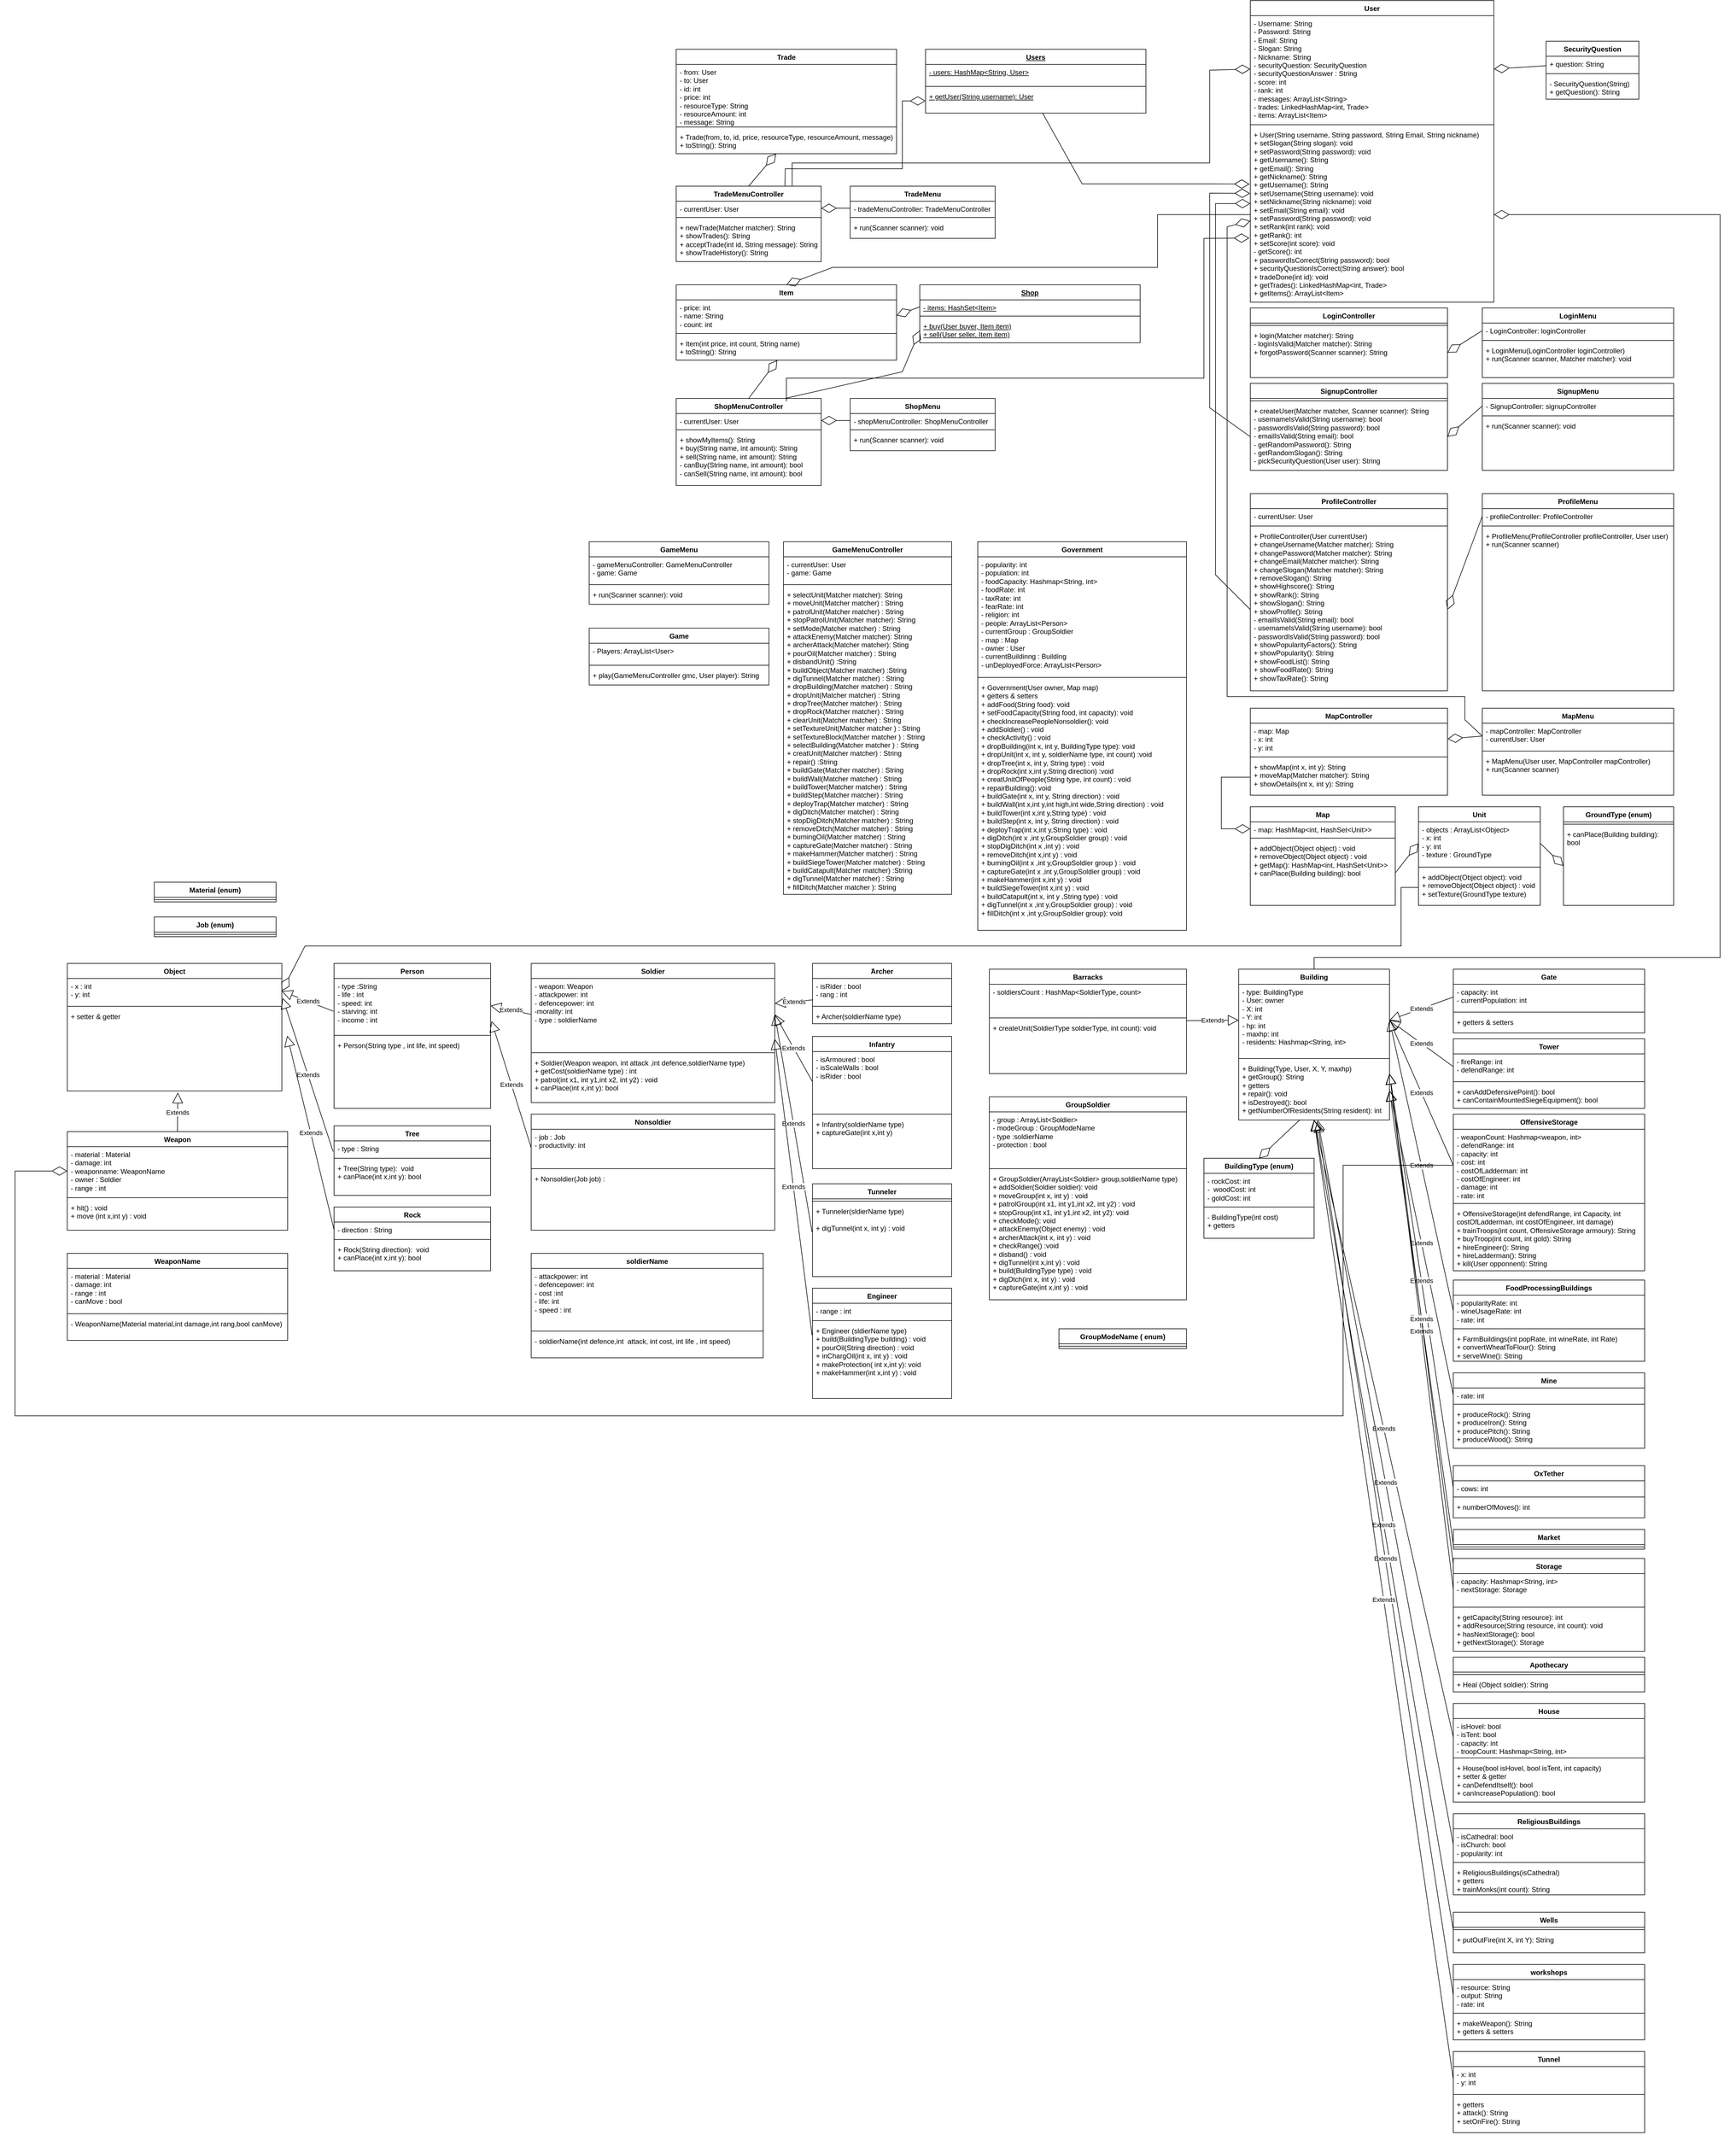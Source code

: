 <mxfile version="21.1.7" type="github">
  <diagram name="Page-1" id="c4acf3e9-155e-7222-9cf6-157b1a14988f">
    <mxGraphModel dx="4393" dy="2839" grid="1" gridSize="10" guides="1" tooltips="1" connect="1" arrows="1" fold="1" page="1" pageScale="1" pageWidth="850" pageHeight="2000" background="none" math="0" shadow="0">
      <root>
        <mxCell id="0" />
        <mxCell id="1" parent="0" />
        <mxCell id="QSP5BxizehYSm3C2jSbc-1" value="User" style="swimlane;fontStyle=1;align=center;verticalAlign=top;childLayout=stackLayout;horizontal=1;startSize=26;horizontalStack=0;resizeParent=1;resizeParentMax=0;resizeLast=0;collapsible=1;marginBottom=0;whiteSpace=wrap;html=1;" parent="1" vertex="1">
          <mxGeometry x="110" y="-40" width="420" height="520" as="geometry">
            <mxRectangle x="110" y="30" width="100" height="30" as="alternateBounds" />
          </mxGeometry>
        </mxCell>
        <mxCell id="QSP5BxizehYSm3C2jSbc-2" value="- Username: String&lt;br&gt;- Password: String&lt;br&gt;- Email: String&lt;br&gt;- Slogan: String&lt;br&gt;- Nickname: String&lt;br&gt;- securityQuestion: SecurityQuestion&lt;br&gt;- securityQuestionAnswer : String&lt;br&gt;- score: int&lt;br&gt;- rank: int&lt;br&gt;- messages: ArrayList&amp;lt;String&amp;gt;&lt;br&gt;- trades: LinkedHashMap&amp;lt;int, Trade&amp;gt;&lt;br&gt;- items: ArrayList&amp;lt;Item&amp;gt;" style="text;strokeColor=none;fillColor=none;align=left;verticalAlign=top;spacingLeft=4;spacingRight=4;overflow=hidden;rotatable=0;points=[[0,0.5],[1,0.5]];portConstraint=eastwest;whiteSpace=wrap;html=1;" parent="QSP5BxizehYSm3C2jSbc-1" vertex="1">
          <mxGeometry y="26" width="420" height="184" as="geometry" />
        </mxCell>
        <mxCell id="QSP5BxizehYSm3C2jSbc-3" value="" style="line;strokeWidth=1;fillColor=none;align=left;verticalAlign=middle;spacingTop=-1;spacingLeft=3;spacingRight=3;rotatable=0;labelPosition=right;points=[];portConstraint=eastwest;strokeColor=inherit;" parent="QSP5BxizehYSm3C2jSbc-1" vertex="1">
          <mxGeometry y="210" width="420" height="8" as="geometry" />
        </mxCell>
        <mxCell id="QSP5BxizehYSm3C2jSbc-4" value="+ User(String username, String password, String Email, String nickname)&lt;br&gt;+ setSlogan(String slogan): void&lt;br&gt;+ setPassword(String password): void&lt;br&gt;+ getUsername(): String&lt;br&gt;+ getEmail(): String&lt;br&gt;+ getNickname(): String&lt;br&gt;+ getUsername(): String&lt;br&gt;+ setUsername(String username): void&lt;br&gt;+ setNickname(String nickname): void&lt;br&gt;+ setEmail(String email): void&lt;br&gt;+ setPassword(String password): void&lt;br&gt;+ setRank(int rank): void&lt;br&gt;+ getRank(): int&lt;br&gt;+ setScore(int score): void&lt;br&gt;- getScore(): int&lt;br&gt;+ passwordIsCorrect(String password): bool&lt;br&gt;+ securityQuestionIsCorrect(String answer): bool&lt;br&gt;+ tradeDone(int id): void&lt;br&gt;+ getTrades(): LinkedHashMap&amp;lt;int, Trade&amp;gt;&lt;br&gt;+ getItems(): ArrayList&amp;lt;Item&amp;gt;" style="text;strokeColor=none;fillColor=none;align=left;verticalAlign=top;spacingLeft=4;spacingRight=4;overflow=hidden;rotatable=0;points=[[0,0.5],[1,0.5]];portConstraint=eastwest;whiteSpace=wrap;html=1;" parent="QSP5BxizehYSm3C2jSbc-1" vertex="1">
          <mxGeometry y="218" width="420" height="302" as="geometry" />
        </mxCell>
        <mxCell id="QSP5BxizehYSm3C2jSbc-5" value="SecurityQuestion" style="swimlane;fontStyle=1;align=center;verticalAlign=top;childLayout=stackLayout;horizontal=1;startSize=26;horizontalStack=0;resizeParent=1;resizeParentMax=0;resizeLast=0;collapsible=1;marginBottom=0;whiteSpace=wrap;html=1;" parent="1" vertex="1">
          <mxGeometry x="620" y="30" width="160" height="100" as="geometry" />
        </mxCell>
        <mxCell id="QSP5BxizehYSm3C2jSbc-6" value="+ question: String" style="text;strokeColor=none;fillColor=none;align=left;verticalAlign=top;spacingLeft=4;spacingRight=4;overflow=hidden;rotatable=0;points=[[0,0.5],[1,0.5]];portConstraint=eastwest;whiteSpace=wrap;html=1;" parent="QSP5BxizehYSm3C2jSbc-5" vertex="1">
          <mxGeometry y="26" width="160" height="26" as="geometry" />
        </mxCell>
        <mxCell id="QSP5BxizehYSm3C2jSbc-7" value="" style="line;strokeWidth=1;fillColor=none;align=left;verticalAlign=middle;spacingTop=-1;spacingLeft=3;spacingRight=3;rotatable=0;labelPosition=right;points=[];portConstraint=eastwest;strokeColor=inherit;" parent="QSP5BxizehYSm3C2jSbc-5" vertex="1">
          <mxGeometry y="52" width="160" height="8" as="geometry" />
        </mxCell>
        <mxCell id="QSP5BxizehYSm3C2jSbc-8" value="- SecurityQuestion(String)&lt;br&gt;+ getQuestion(): String" style="text;strokeColor=none;fillColor=none;align=left;verticalAlign=top;spacingLeft=4;spacingRight=4;overflow=hidden;rotatable=0;points=[[0,0.5],[1,0.5]];portConstraint=eastwest;whiteSpace=wrap;html=1;" parent="QSP5BxizehYSm3C2jSbc-5" vertex="1">
          <mxGeometry y="60" width="160" height="40" as="geometry" />
        </mxCell>
        <mxCell id="QSP5BxizehYSm3C2jSbc-9" value="" style="endArrow=diamondThin;endFill=0;endSize=24;html=1;rounded=0;exitX=0.004;exitY=0.626;exitDx=0;exitDy=0;exitPerimeter=0;entryX=1;entryY=0.5;entryDx=0;entryDy=0;" parent="1" source="QSP5BxizehYSm3C2jSbc-6" target="QSP5BxizehYSm3C2jSbc-2" edge="1">
          <mxGeometry width="160" relative="1" as="geometry">
            <mxPoint x="550" y="80" as="sourcePoint" />
            <mxPoint x="710" y="80" as="targetPoint" />
          </mxGeometry>
        </mxCell>
        <mxCell id="QSP5BxizehYSm3C2jSbc-10" value="LoginController" style="swimlane;fontStyle=1;align=center;verticalAlign=top;childLayout=stackLayout;horizontal=1;startSize=26;horizontalStack=0;resizeParent=1;resizeParentMax=0;resizeLast=0;collapsible=1;marginBottom=0;whiteSpace=wrap;html=1;" parent="1" vertex="1">
          <mxGeometry x="110" y="490" width="340" height="120" as="geometry" />
        </mxCell>
        <mxCell id="QSP5BxizehYSm3C2jSbc-12" value="" style="line;strokeWidth=1;fillColor=none;align=left;verticalAlign=middle;spacingTop=-1;spacingLeft=3;spacingRight=3;rotatable=0;labelPosition=right;points=[];portConstraint=eastwest;strokeColor=inherit;" parent="QSP5BxizehYSm3C2jSbc-10" vertex="1">
          <mxGeometry y="26" width="340" height="8" as="geometry" />
        </mxCell>
        <mxCell id="QSP5BxizehYSm3C2jSbc-13" value="+ login(Matcher matcher): String&lt;br&gt;- loginIsValid(Matcher matcher): String&lt;br&gt;+ forgotPassword(Scanner scanner): String&amp;nbsp;" style="text;strokeColor=none;fillColor=none;align=left;verticalAlign=top;spacingLeft=4;spacingRight=4;overflow=hidden;rotatable=0;points=[[0,0.5],[1,0.5]];portConstraint=eastwest;whiteSpace=wrap;html=1;" parent="QSP5BxizehYSm3C2jSbc-10" vertex="1">
          <mxGeometry y="34" width="340" height="86" as="geometry" />
        </mxCell>
        <mxCell id="QSP5BxizehYSm3C2jSbc-15" value="LoginMenu" style="swimlane;fontStyle=1;align=center;verticalAlign=top;childLayout=stackLayout;horizontal=1;startSize=26;horizontalStack=0;resizeParent=1;resizeParentMax=0;resizeLast=0;collapsible=1;marginBottom=0;whiteSpace=wrap;html=1;" parent="1" vertex="1">
          <mxGeometry x="510" y="490" width="330" height="120" as="geometry" />
        </mxCell>
        <mxCell id="QSP5BxizehYSm3C2jSbc-16" value="- LoginController: loginController" style="text;strokeColor=none;fillColor=none;align=left;verticalAlign=top;spacingLeft=4;spacingRight=4;overflow=hidden;rotatable=0;points=[[0,0.5],[1,0.5]];portConstraint=eastwest;whiteSpace=wrap;html=1;" parent="QSP5BxizehYSm3C2jSbc-15" vertex="1">
          <mxGeometry y="26" width="330" height="26" as="geometry" />
        </mxCell>
        <mxCell id="QSP5BxizehYSm3C2jSbc-17" value="" style="line;strokeWidth=1;fillColor=none;align=left;verticalAlign=middle;spacingTop=-1;spacingLeft=3;spacingRight=3;rotatable=0;labelPosition=right;points=[];portConstraint=eastwest;strokeColor=inherit;" parent="QSP5BxizehYSm3C2jSbc-15" vertex="1">
          <mxGeometry y="52" width="330" height="8" as="geometry" />
        </mxCell>
        <mxCell id="QSP5BxizehYSm3C2jSbc-18" value="+ LoginMenu(LoginController loginController)&lt;br&gt;+ run(Scanner scanner, Matcher matcher): void" style="text;strokeColor=none;fillColor=none;align=left;verticalAlign=top;spacingLeft=4;spacingRight=4;overflow=hidden;rotatable=0;points=[[0,0.5],[1,0.5]];portConstraint=eastwest;whiteSpace=wrap;html=1;" parent="QSP5BxizehYSm3C2jSbc-15" vertex="1">
          <mxGeometry y="60" width="330" height="60" as="geometry" />
        </mxCell>
        <mxCell id="QSP5BxizehYSm3C2jSbc-19" value="" style="endArrow=diamondThin;endFill=0;endSize=24;html=1;rounded=0;exitX=0;exitY=0.5;exitDx=0;exitDy=0;entryX=1;entryY=0.5;entryDx=0;entryDy=0;" parent="1" source="QSP5BxizehYSm3C2jSbc-16" target="QSP5BxizehYSm3C2jSbc-13" edge="1">
          <mxGeometry width="160" relative="1" as="geometry">
            <mxPoint x="420" y="529" as="sourcePoint" />
            <mxPoint x="420" y="580" as="targetPoint" />
          </mxGeometry>
        </mxCell>
        <mxCell id="QSP5BxizehYSm3C2jSbc-20" value="SignupController" style="swimlane;fontStyle=1;align=center;verticalAlign=top;childLayout=stackLayout;horizontal=1;startSize=26;horizontalStack=0;resizeParent=1;resizeParentMax=0;resizeLast=0;collapsible=1;marginBottom=0;whiteSpace=wrap;html=1;" parent="1" vertex="1">
          <mxGeometry x="110" y="620" width="340" height="150" as="geometry" />
        </mxCell>
        <mxCell id="QSP5BxizehYSm3C2jSbc-21" value="" style="line;strokeWidth=1;fillColor=none;align=left;verticalAlign=middle;spacingTop=-1;spacingLeft=3;spacingRight=3;rotatable=0;labelPosition=right;points=[];portConstraint=eastwest;strokeColor=inherit;" parent="QSP5BxizehYSm3C2jSbc-20" vertex="1">
          <mxGeometry y="26" width="340" height="8" as="geometry" />
        </mxCell>
        <mxCell id="QSP5BxizehYSm3C2jSbc-22" value="+ createUser(Matcher matcher, Scanner scanner): String&lt;br&gt;- usernameIsValid(String username): bool&lt;br&gt;- passwordIsValid(String password): bool&lt;br&gt;- emailIsValid(String email): bool&lt;br&gt;- getRandomPassword(): String&lt;br&gt;- getRandomSlogan(): String&lt;br&gt;- pickSecurityQuestion(User user): String&lt;br&gt;" style="text;strokeColor=none;fillColor=none;align=left;verticalAlign=top;spacingLeft=4;spacingRight=4;overflow=hidden;rotatable=0;points=[[0,0.5],[1,0.5]];portConstraint=eastwest;whiteSpace=wrap;html=1;" parent="QSP5BxizehYSm3C2jSbc-20" vertex="1">
          <mxGeometry y="34" width="340" height="116" as="geometry" />
        </mxCell>
        <mxCell id="QSP5BxizehYSm3C2jSbc-24" value="SignupMenu" style="swimlane;fontStyle=1;align=center;verticalAlign=top;childLayout=stackLayout;horizontal=1;startSize=26;horizontalStack=0;resizeParent=1;resizeParentMax=0;resizeLast=0;collapsible=1;marginBottom=0;whiteSpace=wrap;html=1;" parent="1" vertex="1">
          <mxGeometry x="510" y="620" width="330" height="150" as="geometry" />
        </mxCell>
        <mxCell id="QSP5BxizehYSm3C2jSbc-25" value="- SignupController: signupController" style="text;strokeColor=none;fillColor=none;align=left;verticalAlign=top;spacingLeft=4;spacingRight=4;overflow=hidden;rotatable=0;points=[[0,0.5],[1,0.5]];portConstraint=eastwest;whiteSpace=wrap;html=1;" parent="QSP5BxizehYSm3C2jSbc-24" vertex="1">
          <mxGeometry y="26" width="330" height="26" as="geometry" />
        </mxCell>
        <mxCell id="QSP5BxizehYSm3C2jSbc-26" value="" style="line;strokeWidth=1;fillColor=none;align=left;verticalAlign=middle;spacingTop=-1;spacingLeft=3;spacingRight=3;rotatable=0;labelPosition=right;points=[];portConstraint=eastwest;strokeColor=inherit;" parent="QSP5BxizehYSm3C2jSbc-24" vertex="1">
          <mxGeometry y="52" width="330" height="8" as="geometry" />
        </mxCell>
        <mxCell id="QSP5BxizehYSm3C2jSbc-27" value="+ run(Scanner scanner): void" style="text;strokeColor=none;fillColor=none;align=left;verticalAlign=top;spacingLeft=4;spacingRight=4;overflow=hidden;rotatable=0;points=[[0,0.5],[1,0.5]];portConstraint=eastwest;whiteSpace=wrap;html=1;" parent="QSP5BxizehYSm3C2jSbc-24" vertex="1">
          <mxGeometry y="60" width="330" height="90" as="geometry" />
        </mxCell>
        <mxCell id="QSP5BxizehYSm3C2jSbc-28" value="" style="endArrow=diamondThin;endFill=0;endSize=24;html=1;rounded=0;entryX=1;entryY=0.5;entryDx=0;entryDy=0;exitX=0;exitY=0.5;exitDx=0;exitDy=0;" parent="1" source="QSP5BxizehYSm3C2jSbc-25" edge="1" target="QSP5BxizehYSm3C2jSbc-22">
          <mxGeometry width="160" relative="1" as="geometry">
            <mxPoint x="480" y="750" as="sourcePoint" />
            <mxPoint x="500" y="660" as="targetPoint" />
          </mxGeometry>
        </mxCell>
        <mxCell id="QSP5BxizehYSm3C2jSbc-29" value="" style="endArrow=diamondThin;endFill=0;endSize=24;html=1;rounded=0;exitX=0;exitY=0.5;exitDx=0;exitDy=0;entryX=-0.001;entryY=0.379;entryDx=0;entryDy=0;entryPerimeter=0;" parent="1" source="QSP5BxizehYSm3C2jSbc-22" edge="1" target="QSP5BxizehYSm3C2jSbc-4">
          <mxGeometry width="160" relative="1" as="geometry">
            <mxPoint x="-50" y="300" as="sourcePoint" />
            <mxPoint x="110" y="300" as="targetPoint" />
            <Array as="points">
              <mxPoint x="40" y="662" />
              <mxPoint x="40" y="470" />
              <mxPoint x="40" y="292" />
            </Array>
          </mxGeometry>
        </mxCell>
        <mxCell id="QSP5BxizehYSm3C2jSbc-30" value="ProfileController" style="swimlane;fontStyle=1;align=center;verticalAlign=top;childLayout=stackLayout;horizontal=1;startSize=26;horizontalStack=0;resizeParent=1;resizeParentMax=0;resizeLast=0;collapsible=1;marginBottom=0;whiteSpace=wrap;html=1;" parent="1" vertex="1">
          <mxGeometry x="110" y="810" width="340" height="340" as="geometry" />
        </mxCell>
        <mxCell id="QSP5BxizehYSm3C2jSbc-31" value="- currentUser: User" style="text;strokeColor=none;fillColor=none;align=left;verticalAlign=top;spacingLeft=4;spacingRight=4;overflow=hidden;rotatable=0;points=[[0,0.5],[1,0.5]];portConstraint=eastwest;whiteSpace=wrap;html=1;" parent="QSP5BxizehYSm3C2jSbc-30" vertex="1">
          <mxGeometry y="26" width="340" height="26" as="geometry" />
        </mxCell>
        <mxCell id="QSP5BxizehYSm3C2jSbc-32" value="" style="line;strokeWidth=1;fillColor=none;align=left;verticalAlign=middle;spacingTop=-1;spacingLeft=3;spacingRight=3;rotatable=0;labelPosition=right;points=[];portConstraint=eastwest;strokeColor=inherit;" parent="QSP5BxizehYSm3C2jSbc-30" vertex="1">
          <mxGeometry y="52" width="340" height="8" as="geometry" />
        </mxCell>
        <mxCell id="QSP5BxizehYSm3C2jSbc-33" value="+ ProfileController(User currentUser)&lt;br&gt;+ changeUsername(Matcher matcher): String&lt;br&gt;+ changePassword(Matcher matcher): String&lt;br&gt;+ changeEmail(Matcher matcher): String&lt;br&gt;+ changeSlogan(Matcher matcher): String&lt;br&gt;+ removeSlogan(): String&lt;br&gt;+ showHighscore(): String&lt;br&gt;+ showRank(): String&lt;br&gt;+ showSlogan(): String&lt;br&gt;+ showProfile(): String&lt;br&gt;- emailIsValid(String email): bool&lt;br&gt;- usernameIsValid(String username): bool&lt;br&gt;- passwordIsValid(String password): bool&lt;br&gt;+ showPopularityFactors(): String&lt;br style=&quot;border-color: var(--border-color);&quot;&gt;+ showPopularity(): String&lt;br style=&quot;border-color: var(--border-color);&quot;&gt;+ showFoodList(): String&lt;br style=&quot;border-color: var(--border-color);&quot;&gt;+ showFoodRate(): String&lt;br style=&quot;border-color: var(--border-color);&quot;&gt;+ showTaxRate(): String" style="text;strokeColor=none;fillColor=none;align=left;verticalAlign=top;spacingLeft=4;spacingRight=4;overflow=hidden;rotatable=0;points=[[0,0.5],[1,0.5]];portConstraint=eastwest;whiteSpace=wrap;html=1;" parent="QSP5BxizehYSm3C2jSbc-30" vertex="1">
          <mxGeometry y="60" width="340" height="280" as="geometry" />
        </mxCell>
        <mxCell id="QSP5BxizehYSm3C2jSbc-34" value="ProfileMenu" style="swimlane;fontStyle=1;align=center;verticalAlign=top;childLayout=stackLayout;horizontal=1;startSize=26;horizontalStack=0;resizeParent=1;resizeParentMax=0;resizeLast=0;collapsible=1;marginBottom=0;whiteSpace=wrap;html=1;" parent="1" vertex="1">
          <mxGeometry x="510" y="810" width="330" height="340" as="geometry" />
        </mxCell>
        <mxCell id="QSP5BxizehYSm3C2jSbc-35" value="- profileController: ProfileController" style="text;strokeColor=none;fillColor=none;align=left;verticalAlign=top;spacingLeft=4;spacingRight=4;overflow=hidden;rotatable=0;points=[[0,0.5],[1,0.5]];portConstraint=eastwest;whiteSpace=wrap;html=1;" parent="QSP5BxizehYSm3C2jSbc-34" vertex="1">
          <mxGeometry y="26" width="330" height="26" as="geometry" />
        </mxCell>
        <mxCell id="QSP5BxizehYSm3C2jSbc-36" value="" style="line;strokeWidth=1;fillColor=none;align=left;verticalAlign=middle;spacingTop=-1;spacingLeft=3;spacingRight=3;rotatable=0;labelPosition=right;points=[];portConstraint=eastwest;strokeColor=inherit;" parent="QSP5BxizehYSm3C2jSbc-34" vertex="1">
          <mxGeometry y="52" width="330" height="8" as="geometry" />
        </mxCell>
        <mxCell id="QSP5BxizehYSm3C2jSbc-37" value="+ ProfileMenu(ProfileController profileController, User user)&lt;br&gt;+ run(Scanner scanner)" style="text;strokeColor=none;fillColor=none;align=left;verticalAlign=top;spacingLeft=4;spacingRight=4;overflow=hidden;rotatable=0;points=[[0,0.5],[1,0.5]];portConstraint=eastwest;whiteSpace=wrap;html=1;" parent="QSP5BxizehYSm3C2jSbc-34" vertex="1">
          <mxGeometry y="60" width="330" height="280" as="geometry" />
        </mxCell>
        <mxCell id="gmJ3rV3wUZDdjDfrYmgu-1" value="Map" style="swimlane;fontStyle=1;align=center;verticalAlign=top;childLayout=stackLayout;horizontal=1;startSize=26;horizontalStack=0;resizeParent=1;resizeParentMax=0;resizeLast=0;collapsible=1;marginBottom=0;whiteSpace=wrap;html=1;" parent="1" vertex="1">
          <mxGeometry x="110" y="1350" width="250" height="170" as="geometry" />
        </mxCell>
        <mxCell id="gmJ3rV3wUZDdjDfrYmgu-2" value="- map: HashMap&amp;lt;int, HashSet&amp;lt;Unit&amp;gt;&amp;gt;&amp;nbsp;&lt;br&gt;&amp;nbsp;" style="text;strokeColor=none;fillColor=none;align=left;verticalAlign=top;spacingLeft=4;spacingRight=4;overflow=hidden;rotatable=0;points=[[0,0.5],[1,0.5]];portConstraint=eastwest;whiteSpace=wrap;html=1;" parent="gmJ3rV3wUZDdjDfrYmgu-1" vertex="1">
          <mxGeometry y="26" width="250" height="24" as="geometry" />
        </mxCell>
        <mxCell id="gmJ3rV3wUZDdjDfrYmgu-3" value="" style="line;strokeWidth=1;fillColor=none;align=left;verticalAlign=middle;spacingTop=-1;spacingLeft=3;spacingRight=3;rotatable=0;labelPosition=right;points=[];portConstraint=eastwest;strokeColor=inherit;" parent="gmJ3rV3wUZDdjDfrYmgu-1" vertex="1">
          <mxGeometry y="50" width="250" height="8" as="geometry" />
        </mxCell>
        <mxCell id="gmJ3rV3wUZDdjDfrYmgu-4" value="+ addObject(Object object) : void&lt;br&gt;+ removeObject(Object object) : void&lt;br&gt;+ getMap(): HashMap&amp;lt;int, HashSet&amp;lt;Unit&amp;gt;&amp;gt;&lt;br&gt;+ canPlace(Building building): bool&lt;br&gt;&amp;nbsp;" style="text;strokeColor=none;fillColor=none;align=left;verticalAlign=top;spacingLeft=4;spacingRight=4;overflow=hidden;rotatable=0;points=[[0,0.5],[1,0.5]];portConstraint=eastwest;whiteSpace=wrap;html=1;" parent="gmJ3rV3wUZDdjDfrYmgu-1" vertex="1">
          <mxGeometry y="58" width="250" height="112" as="geometry" />
        </mxCell>
        <mxCell id="gmJ3rV3wUZDdjDfrYmgu-9" value="MapController" style="swimlane;fontStyle=1;align=center;verticalAlign=top;childLayout=stackLayout;horizontal=1;startSize=26;horizontalStack=0;resizeParent=1;resizeParentMax=0;resizeLast=0;collapsible=1;marginBottom=0;whiteSpace=wrap;html=1;" parent="1" vertex="1">
          <mxGeometry x="110" y="1180" width="340" height="150" as="geometry" />
        </mxCell>
        <mxCell id="gmJ3rV3wUZDdjDfrYmgu-10" value="- map: Map&lt;br&gt;- x: int&lt;br&gt;- y: int&amp;nbsp;&lt;br&gt;&amp;nbsp;" style="text;strokeColor=none;fillColor=none;align=left;verticalAlign=top;spacingLeft=4;spacingRight=4;overflow=hidden;rotatable=0;points=[[0,0.5],[1,0.5]];portConstraint=eastwest;whiteSpace=wrap;html=1;" parent="gmJ3rV3wUZDdjDfrYmgu-9" vertex="1">
          <mxGeometry y="26" width="340" height="54" as="geometry" />
        </mxCell>
        <mxCell id="gmJ3rV3wUZDdjDfrYmgu-11" value="" style="line;strokeWidth=1;fillColor=none;align=left;verticalAlign=middle;spacingTop=-1;spacingLeft=3;spacingRight=3;rotatable=0;labelPosition=right;points=[];portConstraint=eastwest;strokeColor=inherit;" parent="gmJ3rV3wUZDdjDfrYmgu-9" vertex="1">
          <mxGeometry y="80" width="340" height="8" as="geometry" />
        </mxCell>
        <mxCell id="gmJ3rV3wUZDdjDfrYmgu-12" value="+ showMap(int x, int y): String&lt;br&gt;+ moveMap(Matcher matcher): String&lt;br&gt;+ showDetails(int x, int y): String&lt;br&gt;" style="text;strokeColor=none;fillColor=none;align=left;verticalAlign=top;spacingLeft=4;spacingRight=4;overflow=hidden;rotatable=0;points=[[0,0.5],[1,0.5]];portConstraint=eastwest;whiteSpace=wrap;html=1;" parent="gmJ3rV3wUZDdjDfrYmgu-9" vertex="1">
          <mxGeometry y="88" width="340" height="62" as="geometry" />
        </mxCell>
        <mxCell id="gmJ3rV3wUZDdjDfrYmgu-13" value="MapMenu" style="swimlane;fontStyle=1;align=center;verticalAlign=top;childLayout=stackLayout;horizontal=1;startSize=26;horizontalStack=0;resizeParent=1;resizeParentMax=0;resizeLast=0;collapsible=1;marginBottom=0;whiteSpace=wrap;html=1;" parent="1" vertex="1">
          <mxGeometry x="510" y="1180" width="330" height="150" as="geometry" />
        </mxCell>
        <mxCell id="gmJ3rV3wUZDdjDfrYmgu-14" value="- mapController: MapController&lt;br&gt;- currentUser: User" style="text;strokeColor=none;fillColor=none;align=left;verticalAlign=top;spacingLeft=4;spacingRight=4;overflow=hidden;rotatable=0;points=[[0,0.5],[1,0.5]];portConstraint=eastwest;whiteSpace=wrap;html=1;" parent="gmJ3rV3wUZDdjDfrYmgu-13" vertex="1">
          <mxGeometry y="26" width="330" height="44" as="geometry" />
        </mxCell>
        <mxCell id="gmJ3rV3wUZDdjDfrYmgu-15" value="" style="line;strokeWidth=1;fillColor=none;align=left;verticalAlign=middle;spacingTop=-1;spacingLeft=3;spacingRight=3;rotatable=0;labelPosition=right;points=[];portConstraint=eastwest;strokeColor=inherit;" parent="gmJ3rV3wUZDdjDfrYmgu-13" vertex="1">
          <mxGeometry y="70" width="330" height="8" as="geometry" />
        </mxCell>
        <mxCell id="gmJ3rV3wUZDdjDfrYmgu-16" value="+ MapMenu(User user, MapController mapController)&lt;br&gt;+ run(Scanner scanner)" style="text;strokeColor=none;fillColor=none;align=left;verticalAlign=top;spacingLeft=4;spacingRight=4;overflow=hidden;rotatable=0;points=[[0,0.5],[1,0.5]];portConstraint=eastwest;whiteSpace=wrap;html=1;" parent="gmJ3rV3wUZDdjDfrYmgu-13" vertex="1">
          <mxGeometry y="78" width="330" height="72" as="geometry" />
        </mxCell>
        <mxCell id="gmJ3rV3wUZDdjDfrYmgu-21" value="GroundType (enum)" style="swimlane;fontStyle=1;align=center;verticalAlign=top;childLayout=stackLayout;horizontal=1;startSize=26;horizontalStack=0;resizeParent=1;resizeParentMax=0;resizeLast=0;collapsible=1;marginBottom=0;whiteSpace=wrap;html=1;" parent="1" vertex="1">
          <mxGeometry x="650" y="1350" width="190" height="170" as="geometry" />
        </mxCell>
        <mxCell id="gmJ3rV3wUZDdjDfrYmgu-23" value="" style="line;strokeWidth=1;fillColor=none;align=left;verticalAlign=middle;spacingTop=-1;spacingLeft=3;spacingRight=3;rotatable=0;labelPosition=right;points=[];portConstraint=eastwest;strokeColor=inherit;" parent="gmJ3rV3wUZDdjDfrYmgu-21" vertex="1">
          <mxGeometry y="26" width="190" height="8" as="geometry" />
        </mxCell>
        <mxCell id="gmJ3rV3wUZDdjDfrYmgu-24" value="+ canPlace(Building building): bool" style="text;strokeColor=none;fillColor=none;align=left;verticalAlign=top;spacingLeft=4;spacingRight=4;overflow=hidden;rotatable=0;points=[[0,0.5],[1,0.5]];portConstraint=eastwest;whiteSpace=wrap;html=1;" parent="gmJ3rV3wUZDdjDfrYmgu-21" vertex="1">
          <mxGeometry y="34" width="190" height="136" as="geometry" />
        </mxCell>
        <mxCell id="gmJ3rV3wUZDdjDfrYmgu-25" value="Building" style="swimlane;fontStyle=1;align=center;verticalAlign=top;childLayout=stackLayout;horizontal=1;startSize=26;horizontalStack=0;resizeParent=1;resizeParentMax=0;resizeLast=0;collapsible=1;marginBottom=0;whiteSpace=wrap;html=1;" parent="1" vertex="1">
          <mxGeometry x="90" y="1630" width="260" height="260" as="geometry" />
        </mxCell>
        <mxCell id="gmJ3rV3wUZDdjDfrYmgu-26" value="- type: BuildingType&lt;br&gt;- User: owner&lt;br&gt;- X: int&lt;br&gt;- Y: int&lt;br&gt;- hp: int&lt;br&gt;- maxhp: int&lt;br&gt;- residents: Hashmap&amp;lt;String, int&amp;gt;" style="text;strokeColor=none;fillColor=none;align=left;verticalAlign=top;spacingLeft=4;spacingRight=4;overflow=hidden;rotatable=0;points=[[0,0.5],[1,0.5]];portConstraint=eastwest;whiteSpace=wrap;html=1;" parent="gmJ3rV3wUZDdjDfrYmgu-25" vertex="1">
          <mxGeometry y="26" width="260" height="124" as="geometry" />
        </mxCell>
        <mxCell id="gmJ3rV3wUZDdjDfrYmgu-27" value="" style="line;strokeWidth=1;fillColor=none;align=left;verticalAlign=middle;spacingTop=-1;spacingLeft=3;spacingRight=3;rotatable=0;labelPosition=right;points=[];portConstraint=eastwest;strokeColor=inherit;" parent="gmJ3rV3wUZDdjDfrYmgu-25" vertex="1">
          <mxGeometry y="150" width="260" height="8" as="geometry" />
        </mxCell>
        <mxCell id="gmJ3rV3wUZDdjDfrYmgu-28" value="+ Building(Type, User, X, Y, maxhp)&lt;br&gt;+ getGroup(): String&lt;br&gt;+ getters&lt;br&gt;+ repair(): void&lt;br&gt;+ isDestroyed(): bool&lt;br&gt;+ getNumberOfResidents(String resident): int" style="text;strokeColor=none;fillColor=none;align=left;verticalAlign=top;spacingLeft=4;spacingRight=4;overflow=hidden;rotatable=0;points=[[0,0.5],[1,0.5]];portConstraint=eastwest;whiteSpace=wrap;html=1;" parent="gmJ3rV3wUZDdjDfrYmgu-25" vertex="1">
          <mxGeometry y="158" width="260" height="102" as="geometry" />
        </mxCell>
        <mxCell id="ClD1jiwEqrb2ey9nbeyF-1" value="FoodProcessingBuildings" style="swimlane;fontStyle=1;align=center;verticalAlign=top;childLayout=stackLayout;horizontal=1;startSize=26;horizontalStack=0;resizeParent=1;resizeParentMax=0;resizeLast=0;collapsible=1;marginBottom=0;whiteSpace=wrap;html=1;" parent="1" vertex="1">
          <mxGeometry x="460" y="2166" width="330" height="140" as="geometry" />
        </mxCell>
        <mxCell id="ClD1jiwEqrb2ey9nbeyF-2" value="- popularityRate: int&lt;br&gt;- wineUsageRate: int&lt;br&gt;- rate: int" style="text;strokeColor=none;fillColor=none;align=left;verticalAlign=top;spacingLeft=4;spacingRight=4;overflow=hidden;rotatable=0;points=[[0,0.5],[1,0.5]];portConstraint=eastwest;whiteSpace=wrap;html=1;" parent="ClD1jiwEqrb2ey9nbeyF-1" vertex="1">
          <mxGeometry y="26" width="330" height="54" as="geometry" />
        </mxCell>
        <mxCell id="ClD1jiwEqrb2ey9nbeyF-3" value="" style="line;strokeWidth=1;fillColor=none;align=left;verticalAlign=middle;spacingTop=-1;spacingLeft=3;spacingRight=3;rotatable=0;labelPosition=right;points=[];portConstraint=eastwest;strokeColor=inherit;" parent="ClD1jiwEqrb2ey9nbeyF-1" vertex="1">
          <mxGeometry y="80" width="330" height="8" as="geometry" />
        </mxCell>
        <mxCell id="ClD1jiwEqrb2ey9nbeyF-4" value="+ FarmBuildings(int popRate, int wineRate, int Rate)&lt;br&gt;+ convertWheatToFlour(): String&lt;br&gt;+ serveWine(): String" style="text;strokeColor=none;fillColor=none;align=left;verticalAlign=top;spacingLeft=4;spacingRight=4;overflow=hidden;rotatable=0;points=[[0,0.5],[1,0.5]];portConstraint=eastwest;whiteSpace=wrap;html=1;" parent="ClD1jiwEqrb2ey9nbeyF-1" vertex="1">
          <mxGeometry y="88" width="330" height="52" as="geometry" />
        </mxCell>
        <mxCell id="ClD1jiwEqrb2ey9nbeyF-6" value="Mine" style="swimlane;fontStyle=1;align=center;verticalAlign=top;childLayout=stackLayout;horizontal=1;startSize=26;horizontalStack=0;resizeParent=1;resizeParentMax=0;resizeLast=0;collapsible=1;marginBottom=0;whiteSpace=wrap;html=1;" parent="1" vertex="1">
          <mxGeometry x="460" y="2326" width="330" height="130" as="geometry" />
        </mxCell>
        <mxCell id="ClD1jiwEqrb2ey9nbeyF-7" value="- rate: int" style="text;strokeColor=none;fillColor=none;align=left;verticalAlign=top;spacingLeft=4;spacingRight=4;overflow=hidden;rotatable=0;points=[[0,0.5],[1,0.5]];portConstraint=eastwest;whiteSpace=wrap;html=1;" parent="ClD1jiwEqrb2ey9nbeyF-6" vertex="1">
          <mxGeometry y="26" width="330" height="24" as="geometry" />
        </mxCell>
        <mxCell id="ClD1jiwEqrb2ey9nbeyF-8" value="" style="line;strokeWidth=1;fillColor=none;align=left;verticalAlign=middle;spacingTop=-1;spacingLeft=3;spacingRight=3;rotatable=0;labelPosition=right;points=[];portConstraint=eastwest;strokeColor=inherit;" parent="ClD1jiwEqrb2ey9nbeyF-6" vertex="1">
          <mxGeometry y="50" width="330" height="8" as="geometry" />
        </mxCell>
        <mxCell id="ClD1jiwEqrb2ey9nbeyF-9" value="+ produceRock(): String&lt;br&gt;+ produceIron(): String&lt;br&gt;+ producePitch(): String&lt;br&gt;+ produceWood(): String" style="text;strokeColor=none;fillColor=none;align=left;verticalAlign=top;spacingLeft=4;spacingRight=4;overflow=hidden;rotatable=0;points=[[0,0.5],[1,0.5]];portConstraint=eastwest;whiteSpace=wrap;html=1;" parent="ClD1jiwEqrb2ey9nbeyF-6" vertex="1">
          <mxGeometry y="58" width="330" height="72" as="geometry" />
        </mxCell>
        <mxCell id="ClD1jiwEqrb2ey9nbeyF-10" value="Extends" style="endArrow=block;endSize=16;endFill=0;html=1;rounded=0;entryX=1;entryY=0.5;entryDx=0;entryDy=0;exitX=0;exitY=0.5;exitDx=0;exitDy=0;" parent="1" source="ClD1jiwEqrb2ey9nbeyF-2" target="gmJ3rV3wUZDdjDfrYmgu-26" edge="1">
          <mxGeometry width="160" relative="1" as="geometry">
            <mxPoint x="450" y="2084" as="sourcePoint" />
            <mxPoint x="350" y="1540" as="targetPoint" />
          </mxGeometry>
        </mxCell>
        <mxCell id="ClD1jiwEqrb2ey9nbeyF-11" value="Storage" style="swimlane;fontStyle=1;align=center;verticalAlign=top;childLayout=stackLayout;horizontal=1;startSize=26;horizontalStack=0;resizeParent=1;resizeParentMax=0;resizeLast=0;collapsible=1;marginBottom=0;whiteSpace=wrap;html=1;" parent="1" vertex="1">
          <mxGeometry x="460" y="2646" width="330" height="160" as="geometry" />
        </mxCell>
        <mxCell id="ClD1jiwEqrb2ey9nbeyF-12" value="- capacity: Hashmap&amp;lt;String, int&amp;gt;&lt;br&gt;- nextStorage: Storage" style="text;strokeColor=none;fillColor=none;align=left;verticalAlign=top;spacingLeft=4;spacingRight=4;overflow=hidden;rotatable=0;points=[[0,0.5],[1,0.5]];portConstraint=eastwest;whiteSpace=wrap;html=1;" parent="ClD1jiwEqrb2ey9nbeyF-11" vertex="1">
          <mxGeometry y="26" width="330" height="54" as="geometry" />
        </mxCell>
        <mxCell id="ClD1jiwEqrb2ey9nbeyF-13" value="" style="line;strokeWidth=1;fillColor=none;align=left;verticalAlign=middle;spacingTop=-1;spacingLeft=3;spacingRight=3;rotatable=0;labelPosition=right;points=[];portConstraint=eastwest;strokeColor=inherit;" parent="ClD1jiwEqrb2ey9nbeyF-11" vertex="1">
          <mxGeometry y="80" width="330" height="8" as="geometry" />
        </mxCell>
        <mxCell id="ClD1jiwEqrb2ey9nbeyF-14" value="+ getCapacity(String resource): int&lt;br&gt;+ addResource(String resource, int count): void&lt;br&gt;+ hasNextStorage(): bool&lt;br&gt;+ getNextStorage(): Storage" style="text;strokeColor=none;fillColor=none;align=left;verticalAlign=top;spacingLeft=4;spacingRight=4;overflow=hidden;rotatable=0;points=[[0,0.5],[1,0.5]];portConstraint=eastwest;whiteSpace=wrap;html=1;" parent="ClD1jiwEqrb2ey9nbeyF-11" vertex="1">
          <mxGeometry y="88" width="330" height="72" as="geometry" />
        </mxCell>
        <mxCell id="ClD1jiwEqrb2ey9nbeyF-15" value="Extends" style="endArrow=block;endSize=16;endFill=0;html=1;rounded=0;exitX=0;exitY=0.5;exitDx=0;exitDy=0;entryX=1;entryY=0.5;entryDx=0;entryDy=0;" parent="1" source="ClD1jiwEqrb2ey9nbeyF-7" target="gmJ3rV3wUZDdjDfrYmgu-28" edge="1">
          <mxGeometry width="160" relative="1" as="geometry">
            <mxPoint x="450" y="2304" as="sourcePoint" />
            <mxPoint x="320" y="1890" as="targetPoint" />
          </mxGeometry>
        </mxCell>
        <mxCell id="ClD1jiwEqrb2ey9nbeyF-16" value="House" style="swimlane;fontStyle=1;align=center;verticalAlign=top;childLayout=stackLayout;horizontal=1;startSize=26;horizontalStack=0;resizeParent=1;resizeParentMax=0;resizeLast=0;collapsible=1;marginBottom=0;whiteSpace=wrap;html=1;" parent="1" vertex="1">
          <mxGeometry x="460" y="2896" width="330" height="170" as="geometry" />
        </mxCell>
        <mxCell id="ClD1jiwEqrb2ey9nbeyF-17" value="- isHovel: bool&lt;br&gt;- isTent: bool&lt;br&gt;- capacity: int&lt;br&gt;- troopCount: Hashmap&amp;lt;String, int&amp;gt;" style="text;strokeColor=none;fillColor=none;align=left;verticalAlign=top;spacingLeft=4;spacingRight=4;overflow=hidden;rotatable=0;points=[[0,0.5],[1,0.5]];portConstraint=eastwest;whiteSpace=wrap;html=1;" parent="ClD1jiwEqrb2ey9nbeyF-16" vertex="1">
          <mxGeometry y="26" width="330" height="64" as="geometry" />
        </mxCell>
        <mxCell id="ClD1jiwEqrb2ey9nbeyF-18" value="" style="line;strokeWidth=1;fillColor=none;align=left;verticalAlign=middle;spacingTop=-1;spacingLeft=3;spacingRight=3;rotatable=0;labelPosition=right;points=[];portConstraint=eastwest;strokeColor=inherit;" parent="ClD1jiwEqrb2ey9nbeyF-16" vertex="1">
          <mxGeometry y="90" width="330" height="8" as="geometry" />
        </mxCell>
        <mxCell id="ClD1jiwEqrb2ey9nbeyF-19" value="+ House(bool isHovel, bool isTent, int capacity)&lt;br&gt;+ setter &amp;amp; getter&lt;br&gt;+ canDefendItself(): bool&lt;br&gt;+ canIncreasePopulation(): bool" style="text;strokeColor=none;fillColor=none;align=left;verticalAlign=top;spacingLeft=4;spacingRight=4;overflow=hidden;rotatable=0;points=[[0,0.5],[1,0.5]];portConstraint=eastwest;whiteSpace=wrap;html=1;" parent="ClD1jiwEqrb2ey9nbeyF-16" vertex="1">
          <mxGeometry y="98" width="330" height="72" as="geometry" />
        </mxCell>
        <mxCell id="ClD1jiwEqrb2ey9nbeyF-20" value="Extends" style="endArrow=block;endSize=16;endFill=0;html=1;rounded=0;exitX=0;exitY=0.5;exitDx=0;exitDy=0;" parent="1" source="ClD1jiwEqrb2ey9nbeyF-57" edge="1">
          <mxGeometry width="160" relative="1" as="geometry">
            <mxPoint x="450" y="2534" as="sourcePoint" />
            <mxPoint x="350" y="1810" as="targetPoint" />
          </mxGeometry>
        </mxCell>
        <mxCell id="ClD1jiwEqrb2ey9nbeyF-21" value="ReligiousBuildings" style="swimlane;fontStyle=1;align=center;verticalAlign=top;childLayout=stackLayout;horizontal=1;startSize=26;horizontalStack=0;resizeParent=1;resizeParentMax=0;resizeLast=0;collapsible=1;marginBottom=0;whiteSpace=wrap;html=1;" parent="1" vertex="1">
          <mxGeometry x="460" y="3086" width="330" height="140" as="geometry" />
        </mxCell>
        <mxCell id="ClD1jiwEqrb2ey9nbeyF-22" value="- isCathedral: bool&lt;br&gt;- isChurch: bool&lt;br&gt;- popularity: int" style="text;strokeColor=none;fillColor=none;align=left;verticalAlign=top;spacingLeft=4;spacingRight=4;overflow=hidden;rotatable=0;points=[[0,0.5],[1,0.5]];portConstraint=eastwest;whiteSpace=wrap;html=1;" parent="ClD1jiwEqrb2ey9nbeyF-21" vertex="1">
          <mxGeometry y="26" width="330" height="54" as="geometry" />
        </mxCell>
        <mxCell id="ClD1jiwEqrb2ey9nbeyF-23" value="" style="line;strokeWidth=1;fillColor=none;align=left;verticalAlign=middle;spacingTop=-1;spacingLeft=3;spacingRight=3;rotatable=0;labelPosition=right;points=[];portConstraint=eastwest;strokeColor=inherit;" parent="ClD1jiwEqrb2ey9nbeyF-21" vertex="1">
          <mxGeometry y="80" width="330" height="8" as="geometry" />
        </mxCell>
        <mxCell id="ClD1jiwEqrb2ey9nbeyF-24" value="+ ReligiousBuildings(isCathedral)&lt;br&gt;+ getters&lt;br&gt;+ trainMonks(int count): String" style="text;strokeColor=none;fillColor=none;align=left;verticalAlign=top;spacingLeft=4;spacingRight=4;overflow=hidden;rotatable=0;points=[[0,0.5],[1,0.5]];portConstraint=eastwest;whiteSpace=wrap;html=1;" parent="ClD1jiwEqrb2ey9nbeyF-21" vertex="1">
          <mxGeometry y="88" width="330" height="52" as="geometry" />
        </mxCell>
        <mxCell id="ClD1jiwEqrb2ey9nbeyF-25" value="Extends" style="endArrow=block;endSize=16;endFill=0;html=1;rounded=0;entryX=1;entryY=0.5;entryDx=0;entryDy=0;exitX=0;exitY=0.75;exitDx=0;exitDy=0;" parent="1" source="ClD1jiwEqrb2ey9nbeyF-60" target="gmJ3rV3wUZDdjDfrYmgu-28" edge="1">
          <mxGeometry width="160" relative="1" as="geometry">
            <mxPoint x="450" y="2774" as="sourcePoint" />
            <mxPoint x="290" y="1540" as="targetPoint" />
          </mxGeometry>
        </mxCell>
        <mxCell id="ClD1jiwEqrb2ey9nbeyF-26" value="Wells" style="swimlane;fontStyle=1;align=center;verticalAlign=top;childLayout=stackLayout;horizontal=1;startSize=26;horizontalStack=0;resizeParent=1;resizeParentMax=0;resizeLast=0;collapsible=1;marginBottom=0;whiteSpace=wrap;html=1;" parent="1" vertex="1">
          <mxGeometry x="460" y="3256" width="330" height="70" as="geometry" />
        </mxCell>
        <mxCell id="ClD1jiwEqrb2ey9nbeyF-28" value="" style="line;strokeWidth=1;fillColor=none;align=left;verticalAlign=middle;spacingTop=-1;spacingLeft=3;spacingRight=3;rotatable=0;labelPosition=right;points=[];portConstraint=eastwest;strokeColor=inherit;" parent="ClD1jiwEqrb2ey9nbeyF-26" vertex="1">
          <mxGeometry y="26" width="330" height="8" as="geometry" />
        </mxCell>
        <mxCell id="ClD1jiwEqrb2ey9nbeyF-29" value="+ putOutFire(int X, int Y): String" style="text;strokeColor=none;fillColor=none;align=left;verticalAlign=top;spacingLeft=4;spacingRight=4;overflow=hidden;rotatable=0;points=[[0,0.5],[1,0.5]];portConstraint=eastwest;whiteSpace=wrap;html=1;" parent="ClD1jiwEqrb2ey9nbeyF-26" vertex="1">
          <mxGeometry y="34" width="330" height="36" as="geometry" />
        </mxCell>
        <mxCell id="ClD1jiwEqrb2ey9nbeyF-30" value="Extends" style="endArrow=block;endSize=16;endFill=0;html=1;rounded=0;exitX=0;exitY=0.5;exitDx=0;exitDy=0;" parent="1" source="ClD1jiwEqrb2ey9nbeyF-12" edge="1">
          <mxGeometry width="160" relative="1" as="geometry">
            <mxPoint x="440" y="2510" as="sourcePoint" />
            <mxPoint x="350" y="1810" as="targetPoint" />
          </mxGeometry>
        </mxCell>
        <mxCell id="ClD1jiwEqrb2ey9nbeyF-31" value="Tunnel" style="swimlane;fontStyle=1;align=center;verticalAlign=top;childLayout=stackLayout;horizontal=1;startSize=26;horizontalStack=0;resizeParent=1;resizeParentMax=0;resizeLast=0;collapsible=1;marginBottom=0;whiteSpace=wrap;html=1;" parent="1" vertex="1">
          <mxGeometry x="460" y="3496" width="330" height="140" as="geometry" />
        </mxCell>
        <mxCell id="ClD1jiwEqrb2ey9nbeyF-32" value="- x: int&lt;br&gt;- y: int" style="text;strokeColor=none;fillColor=none;align=left;verticalAlign=top;spacingLeft=4;spacingRight=4;overflow=hidden;rotatable=0;points=[[0,0.5],[1,0.5]];portConstraint=eastwest;whiteSpace=wrap;html=1;" parent="ClD1jiwEqrb2ey9nbeyF-31" vertex="1">
          <mxGeometry y="26" width="330" height="44" as="geometry" />
        </mxCell>
        <mxCell id="ClD1jiwEqrb2ey9nbeyF-33" value="" style="line;strokeWidth=1;fillColor=none;align=left;verticalAlign=middle;spacingTop=-1;spacingLeft=3;spacingRight=3;rotatable=0;labelPosition=right;points=[];portConstraint=eastwest;strokeColor=inherit;" parent="ClD1jiwEqrb2ey9nbeyF-31" vertex="1">
          <mxGeometry y="70" width="330" height="8" as="geometry" />
        </mxCell>
        <mxCell id="ClD1jiwEqrb2ey9nbeyF-34" value="+ getters&lt;br&gt;+ attack(): String&lt;br&gt;+ setOnFire(): String" style="text;strokeColor=none;fillColor=none;align=left;verticalAlign=top;spacingLeft=4;spacingRight=4;overflow=hidden;rotatable=0;points=[[0,0.5],[1,0.5]];portConstraint=eastwest;whiteSpace=wrap;html=1;" parent="ClD1jiwEqrb2ey9nbeyF-31" vertex="1">
          <mxGeometry y="78" width="330" height="62" as="geometry" />
        </mxCell>
        <mxCell id="ClD1jiwEqrb2ey9nbeyF-35" value="Extends" style="endArrow=block;endSize=16;endFill=0;html=1;rounded=0;exitX=0;exitY=0.5;exitDx=0;exitDy=0;exitPerimeter=0;" parent="1" edge="1">
          <mxGeometry width="160" relative="1" as="geometry">
            <mxPoint x="460" y="2655" as="sourcePoint" />
            <mxPoint x="350" y="1810" as="targetPoint" />
          </mxGeometry>
        </mxCell>
        <mxCell id="ClD1jiwEqrb2ey9nbeyF-37" value="BuildingType (enum)" style="swimlane;fontStyle=1;align=center;verticalAlign=top;childLayout=stackLayout;horizontal=1;startSize=26;horizontalStack=0;resizeParent=1;resizeParentMax=0;resizeLast=0;collapsible=1;marginBottom=0;whiteSpace=wrap;html=1;" parent="1" vertex="1">
          <mxGeometry x="30" y="1956" width="190" height="138" as="geometry" />
        </mxCell>
        <mxCell id="ClD1jiwEqrb2ey9nbeyF-38" value="- rockCost: int&lt;br&gt;-&amp;nbsp; woodCost: int&lt;br&gt;- goldCost: int&lt;br&gt;" style="text;strokeColor=none;fillColor=none;align=left;verticalAlign=top;spacingLeft=4;spacingRight=4;overflow=hidden;rotatable=0;points=[[0,0.5],[1,0.5]];portConstraint=eastwest;whiteSpace=wrap;html=1;" parent="ClD1jiwEqrb2ey9nbeyF-37" vertex="1">
          <mxGeometry y="26" width="190" height="54" as="geometry" />
        </mxCell>
        <mxCell id="ClD1jiwEqrb2ey9nbeyF-39" value="" style="line;strokeWidth=1;fillColor=none;align=left;verticalAlign=middle;spacingTop=-1;spacingLeft=3;spacingRight=3;rotatable=0;labelPosition=right;points=[];portConstraint=eastwest;strokeColor=inherit;" parent="ClD1jiwEqrb2ey9nbeyF-37" vertex="1">
          <mxGeometry y="80" width="190" height="8" as="geometry" />
        </mxCell>
        <mxCell id="ClD1jiwEqrb2ey9nbeyF-40" value="- BuildingType(int cost)&lt;br&gt;+ getters" style="text;strokeColor=none;fillColor=none;align=left;verticalAlign=top;spacingLeft=4;spacingRight=4;overflow=hidden;rotatable=0;points=[[0,0.5],[1,0.5]];portConstraint=eastwest;whiteSpace=wrap;html=1;" parent="ClD1jiwEqrb2ey9nbeyF-37" vertex="1">
          <mxGeometry y="88" width="190" height="50" as="geometry" />
        </mxCell>
        <mxCell id="ClD1jiwEqrb2ey9nbeyF-41" value="Gate" style="swimlane;fontStyle=1;align=center;verticalAlign=top;childLayout=stackLayout;horizontal=1;startSize=26;horizontalStack=0;resizeParent=1;resizeParentMax=0;resizeLast=0;collapsible=1;marginBottom=0;whiteSpace=wrap;html=1;" parent="1" vertex="1">
          <mxGeometry x="460" y="1630" width="330" height="110" as="geometry" />
        </mxCell>
        <mxCell id="ClD1jiwEqrb2ey9nbeyF-42" value="- capacity: int&lt;br&gt;- currentPopulation: int" style="text;strokeColor=none;fillColor=none;align=left;verticalAlign=top;spacingLeft=4;spacingRight=4;overflow=hidden;rotatable=0;points=[[0,0.5],[1,0.5]];portConstraint=eastwest;whiteSpace=wrap;html=1;" parent="ClD1jiwEqrb2ey9nbeyF-41" vertex="1">
          <mxGeometry y="26" width="330" height="44" as="geometry" />
        </mxCell>
        <mxCell id="ClD1jiwEqrb2ey9nbeyF-43" value="" style="line;strokeWidth=1;fillColor=none;align=left;verticalAlign=middle;spacingTop=-1;spacingLeft=3;spacingRight=3;rotatable=0;labelPosition=right;points=[];portConstraint=eastwest;strokeColor=inherit;" parent="ClD1jiwEqrb2ey9nbeyF-41" vertex="1">
          <mxGeometry y="70" width="330" height="8" as="geometry" />
        </mxCell>
        <mxCell id="ClD1jiwEqrb2ey9nbeyF-44" value="+ getters &amp;amp; setters" style="text;strokeColor=none;fillColor=none;align=left;verticalAlign=top;spacingLeft=4;spacingRight=4;overflow=hidden;rotatable=0;points=[[0,0.5],[1,0.5]];portConstraint=eastwest;whiteSpace=wrap;html=1;" parent="ClD1jiwEqrb2ey9nbeyF-41" vertex="1">
          <mxGeometry y="78" width="330" height="32" as="geometry" />
        </mxCell>
        <mxCell id="ClD1jiwEqrb2ey9nbeyF-45" value="Extends" style="endArrow=block;endSize=16;endFill=0;html=1;rounded=0;exitX=0;exitY=0.5;exitDx=0;exitDy=0;entryX=1;entryY=0.5;entryDx=0;entryDy=0;" parent="1" source="ClD1jiwEqrb2ey9nbeyF-42" target="gmJ3rV3wUZDdjDfrYmgu-26" edge="1">
          <mxGeometry width="160" relative="1" as="geometry">
            <mxPoint x="370" y="1710" as="sourcePoint" />
            <mxPoint x="390.0" y="1673.0" as="targetPoint" />
          </mxGeometry>
        </mxCell>
        <mxCell id="ClD1jiwEqrb2ey9nbeyF-46" value="Tower" style="swimlane;fontStyle=1;align=center;verticalAlign=top;childLayout=stackLayout;horizontal=1;startSize=26;horizontalStack=0;resizeParent=1;resizeParentMax=0;resizeLast=0;collapsible=1;marginBottom=0;whiteSpace=wrap;html=1;" parent="1" vertex="1">
          <mxGeometry x="460" y="1750" width="330" height="120" as="geometry" />
        </mxCell>
        <mxCell id="ClD1jiwEqrb2ey9nbeyF-47" value="- fireRange: int&lt;br&gt;- defendRange: int" style="text;strokeColor=none;fillColor=none;align=left;verticalAlign=top;spacingLeft=4;spacingRight=4;overflow=hidden;rotatable=0;points=[[0,0.5],[1,0.5]];portConstraint=eastwest;whiteSpace=wrap;html=1;" parent="ClD1jiwEqrb2ey9nbeyF-46" vertex="1">
          <mxGeometry y="26" width="330" height="44" as="geometry" />
        </mxCell>
        <mxCell id="ClD1jiwEqrb2ey9nbeyF-48" value="" style="line;strokeWidth=1;fillColor=none;align=left;verticalAlign=middle;spacingTop=-1;spacingLeft=3;spacingRight=3;rotatable=0;labelPosition=right;points=[];portConstraint=eastwest;strokeColor=inherit;" parent="ClD1jiwEqrb2ey9nbeyF-46" vertex="1">
          <mxGeometry y="70" width="330" height="8" as="geometry" />
        </mxCell>
        <mxCell id="ClD1jiwEqrb2ey9nbeyF-49" value="+ canAddDefensivePoint(): bool&lt;br&gt;+ canContainMountedSiegeEquipment(): bool" style="text;strokeColor=none;fillColor=none;align=left;verticalAlign=top;spacingLeft=4;spacingRight=4;overflow=hidden;rotatable=0;points=[[0,0.5],[1,0.5]];portConstraint=eastwest;whiteSpace=wrap;html=1;" parent="ClD1jiwEqrb2ey9nbeyF-46" vertex="1">
          <mxGeometry y="78" width="330" height="42" as="geometry" />
        </mxCell>
        <mxCell id="ClD1jiwEqrb2ey9nbeyF-50" value="Extends" style="endArrow=block;endSize=16;endFill=0;html=1;rounded=0;exitX=0;exitY=0.5;exitDx=0;exitDy=0;entryX=1;entryY=0.5;entryDx=0;entryDy=0;" parent="1" source="ClD1jiwEqrb2ey9nbeyF-47" target="gmJ3rV3wUZDdjDfrYmgu-26" edge="1">
          <mxGeometry width="160" relative="1" as="geometry">
            <mxPoint x="410" y="1680" as="sourcePoint" />
            <mxPoint x="390" y="1670" as="targetPoint" />
          </mxGeometry>
        </mxCell>
        <mxCell id="ClD1jiwEqrb2ey9nbeyF-51" value="OffensiveStorage" style="swimlane;fontStyle=1;align=center;verticalAlign=top;childLayout=stackLayout;horizontal=1;startSize=26;horizontalStack=0;resizeParent=1;resizeParentMax=0;resizeLast=0;collapsible=1;marginBottom=0;whiteSpace=wrap;html=1;" parent="1" vertex="1">
          <mxGeometry x="460" y="1880" width="330" height="270" as="geometry" />
        </mxCell>
        <mxCell id="ClD1jiwEqrb2ey9nbeyF-52" value="- weaponCount: Hashmap&amp;lt;weapon, int&amp;gt;&lt;br&gt;- defendRange: int&lt;br&gt;- capacity: int&lt;br&gt;- cost: int&lt;br&gt;- costOfLadderman: int&lt;br&gt;- costOfEngineer: int&lt;br&gt;- damage: int&lt;br&gt;- rate: int" style="text;strokeColor=none;fillColor=none;align=left;verticalAlign=top;spacingLeft=4;spacingRight=4;overflow=hidden;rotatable=0;points=[[0,0.5],[1,0.5]];portConstraint=eastwest;whiteSpace=wrap;html=1;" parent="ClD1jiwEqrb2ey9nbeyF-51" vertex="1">
          <mxGeometry y="26" width="330" height="124" as="geometry" />
        </mxCell>
        <mxCell id="ClD1jiwEqrb2ey9nbeyF-53" value="" style="line;strokeWidth=1;fillColor=none;align=left;verticalAlign=middle;spacingTop=-1;spacingLeft=3;spacingRight=3;rotatable=0;labelPosition=right;points=[];portConstraint=eastwest;strokeColor=inherit;" parent="ClD1jiwEqrb2ey9nbeyF-51" vertex="1">
          <mxGeometry y="150" width="330" height="8" as="geometry" />
        </mxCell>
        <mxCell id="ClD1jiwEqrb2ey9nbeyF-54" value="+ OffensiveStorage(int defendRange, int Capacity, int costOfLadderman, int costOfEngineer, int damage)&lt;br&gt;+ trainTroops(int count, OffensiveStorage armoury): String&lt;br&gt;+ buyTroop(int count, int gold): String&lt;br&gt;+ hireEngineer(): String&lt;br&gt;+ hireLadderman(): String&lt;br&gt;+ kill(User opponnent): String" style="text;strokeColor=none;fillColor=none;align=left;verticalAlign=top;spacingLeft=4;spacingRight=4;overflow=hidden;rotatable=0;points=[[0,0.5],[1,0.5]];portConstraint=eastwest;whiteSpace=wrap;html=1;" parent="ClD1jiwEqrb2ey9nbeyF-51" vertex="1">
          <mxGeometry y="158" width="330" height="112" as="geometry" />
        </mxCell>
        <mxCell id="ClD1jiwEqrb2ey9nbeyF-55" value="Extends" style="endArrow=block;endSize=16;endFill=0;html=1;rounded=0;exitX=0;exitY=0.5;exitDx=0;exitDy=0;entryX=1;entryY=0.5;entryDx=0;entryDy=0;" parent="1" source="ClD1jiwEqrb2ey9nbeyF-52" target="gmJ3rV3wUZDdjDfrYmgu-26" edge="1">
          <mxGeometry width="160" relative="1" as="geometry">
            <mxPoint x="470" y="1608" as="sourcePoint" />
            <mxPoint x="390.0" y="1673.0" as="targetPoint" />
          </mxGeometry>
        </mxCell>
        <mxCell id="ClD1jiwEqrb2ey9nbeyF-56" value="OxTether" style="swimlane;fontStyle=1;align=center;verticalAlign=top;childLayout=stackLayout;horizontal=1;startSize=26;horizontalStack=0;resizeParent=1;resizeParentMax=0;resizeLast=0;collapsible=1;marginBottom=0;whiteSpace=wrap;html=1;" parent="1" vertex="1">
          <mxGeometry x="460" y="2486" width="330" height="90" as="geometry" />
        </mxCell>
        <mxCell id="ClD1jiwEqrb2ey9nbeyF-57" value="- cows: int" style="text;strokeColor=none;fillColor=none;align=left;verticalAlign=top;spacingLeft=4;spacingRight=4;overflow=hidden;rotatable=0;points=[[0,0.5],[1,0.5]];portConstraint=eastwest;whiteSpace=wrap;html=1;" parent="ClD1jiwEqrb2ey9nbeyF-56" vertex="1">
          <mxGeometry y="26" width="330" height="24" as="geometry" />
        </mxCell>
        <mxCell id="ClD1jiwEqrb2ey9nbeyF-58" value="" style="line;strokeWidth=1;fillColor=none;align=left;verticalAlign=middle;spacingTop=-1;spacingLeft=3;spacingRight=3;rotatable=0;labelPosition=right;points=[];portConstraint=eastwest;strokeColor=inherit;" parent="ClD1jiwEqrb2ey9nbeyF-56" vertex="1">
          <mxGeometry y="50" width="330" height="8" as="geometry" />
        </mxCell>
        <mxCell id="ClD1jiwEqrb2ey9nbeyF-59" value="+ numberOfMoves(): int" style="text;strokeColor=none;fillColor=none;align=left;verticalAlign=top;spacingLeft=4;spacingRight=4;overflow=hidden;rotatable=0;points=[[0,0.5],[1,0.5]];portConstraint=eastwest;whiteSpace=wrap;html=1;" parent="ClD1jiwEqrb2ey9nbeyF-56" vertex="1">
          <mxGeometry y="58" width="330" height="32" as="geometry" />
        </mxCell>
        <mxCell id="ClD1jiwEqrb2ey9nbeyF-60" value="Market" style="swimlane;fontStyle=1;align=center;verticalAlign=top;childLayout=stackLayout;horizontal=1;startSize=26;horizontalStack=0;resizeParent=1;resizeParentMax=0;resizeLast=0;collapsible=1;marginBottom=0;whiteSpace=wrap;html=1;" parent="1" vertex="1">
          <mxGeometry x="460" y="2596" width="330" height="34" as="geometry" />
        </mxCell>
        <mxCell id="ClD1jiwEqrb2ey9nbeyF-62" value="" style="line;strokeWidth=1;fillColor=none;align=left;verticalAlign=middle;spacingTop=-1;spacingLeft=3;spacingRight=3;rotatable=0;labelPosition=right;points=[];portConstraint=eastwest;strokeColor=inherit;" parent="ClD1jiwEqrb2ey9nbeyF-60" vertex="1">
          <mxGeometry y="26" width="330" height="8" as="geometry" />
        </mxCell>
        <mxCell id="ClD1jiwEqrb2ey9nbeyF-66" value="Extends" style="endArrow=block;endSize=16;endFill=0;html=1;rounded=0;exitX=0;exitY=0.5;exitDx=0;exitDy=0;entryX=0.5;entryY=1;entryDx=0;entryDy=0;entryPerimeter=0;" parent="1" source="ClD1jiwEqrb2ey9nbeyF-17" target="gmJ3rV3wUZDdjDfrYmgu-28" edge="1">
          <mxGeometry width="160" relative="1" as="geometry">
            <mxPoint x="280" y="2720" as="sourcePoint" />
            <mxPoint x="440" y="2720" as="targetPoint" />
          </mxGeometry>
        </mxCell>
        <mxCell id="ClD1jiwEqrb2ey9nbeyF-67" value="Extends" style="endArrow=block;endSize=16;endFill=0;html=1;rounded=0;exitX=0;exitY=0.5;exitDx=0;exitDy=0;entryX=0.524;entryY=1.004;entryDx=0;entryDy=0;entryPerimeter=0;" parent="1" source="ClD1jiwEqrb2ey9nbeyF-22" target="gmJ3rV3wUZDdjDfrYmgu-28" edge="1">
          <mxGeometry width="160" relative="1" as="geometry">
            <mxPoint x="470" y="2763" as="sourcePoint" />
            <mxPoint x="240" y="1860" as="targetPoint" />
          </mxGeometry>
        </mxCell>
        <mxCell id="ClD1jiwEqrb2ey9nbeyF-68" value="Extends" style="endArrow=block;endSize=16;endFill=0;html=1;rounded=0;exitX=0;exitY=0.5;exitDx=0;exitDy=0;exitPerimeter=0;" parent="1" source="ClD1jiwEqrb2ey9nbeyF-28" edge="1">
          <mxGeometry width="160" relative="1" as="geometry">
            <mxPoint x="470" y="2953" as="sourcePoint" />
            <mxPoint x="220" y="1890" as="targetPoint" />
          </mxGeometry>
        </mxCell>
        <mxCell id="ClD1jiwEqrb2ey9nbeyF-69" value="workshops" style="swimlane;fontStyle=1;align=center;verticalAlign=top;childLayout=stackLayout;horizontal=1;startSize=26;horizontalStack=0;resizeParent=1;resizeParentMax=0;resizeLast=0;collapsible=1;marginBottom=0;whiteSpace=wrap;html=1;" parent="1" vertex="1">
          <mxGeometry x="460" y="3346" width="330" height="130" as="geometry" />
        </mxCell>
        <mxCell id="ClD1jiwEqrb2ey9nbeyF-70" value="- resource: String&lt;br&gt;- output: String&lt;br&gt;- rate: int" style="text;strokeColor=none;fillColor=none;align=left;verticalAlign=top;spacingLeft=4;spacingRight=4;overflow=hidden;rotatable=0;points=[[0,0.5],[1,0.5]];portConstraint=eastwest;whiteSpace=wrap;html=1;" parent="ClD1jiwEqrb2ey9nbeyF-69" vertex="1">
          <mxGeometry y="26" width="330" height="54" as="geometry" />
        </mxCell>
        <mxCell id="ClD1jiwEqrb2ey9nbeyF-71" value="" style="line;strokeWidth=1;fillColor=none;align=left;verticalAlign=middle;spacingTop=-1;spacingLeft=3;spacingRight=3;rotatable=0;labelPosition=right;points=[];portConstraint=eastwest;strokeColor=inherit;" parent="ClD1jiwEqrb2ey9nbeyF-69" vertex="1">
          <mxGeometry y="80" width="330" height="8" as="geometry" />
        </mxCell>
        <mxCell id="ClD1jiwEqrb2ey9nbeyF-72" value="+ makeWeapon(): String&lt;br&gt;+ getters &amp;amp; setters" style="text;strokeColor=none;fillColor=none;align=left;verticalAlign=top;spacingLeft=4;spacingRight=4;overflow=hidden;rotatable=0;points=[[0,0.5],[1,0.5]];portConstraint=eastwest;whiteSpace=wrap;html=1;" parent="ClD1jiwEqrb2ey9nbeyF-69" vertex="1">
          <mxGeometry y="88" width="330" height="42" as="geometry" />
        </mxCell>
        <mxCell id="ClD1jiwEqrb2ey9nbeyF-73" value="Extends" style="endArrow=block;endSize=16;endFill=0;html=1;rounded=0;exitX=0;exitY=0.5;exitDx=0;exitDy=0;entryX=0.521;entryY=1.03;entryDx=0;entryDy=0;entryPerimeter=0;" parent="1" source="ClD1jiwEqrb2ey9nbeyF-70" target="gmJ3rV3wUZDdjDfrYmgu-28" edge="1">
          <mxGeometry width="160" relative="1" as="geometry">
            <mxPoint x="470" y="3100" as="sourcePoint" />
            <mxPoint x="240" y="1860" as="targetPoint" />
          </mxGeometry>
        </mxCell>
        <mxCell id="ClD1jiwEqrb2ey9nbeyF-75" value="Extends" style="endArrow=block;endSize=16;endFill=0;html=1;rounded=0;exitX=0;exitY=0.5;exitDx=0;exitDy=0;" parent="1" source="ClD1jiwEqrb2ey9nbeyF-32" edge="1">
          <mxGeometry width="160" relative="1" as="geometry">
            <mxPoint x="470" y="3213" as="sourcePoint" />
            <mxPoint x="220" y="1890" as="targetPoint" />
          </mxGeometry>
        </mxCell>
        <mxCell id="ClD1jiwEqrb2ey9nbeyF-78" value="Apothecary" style="swimlane;fontStyle=1;align=center;verticalAlign=top;childLayout=stackLayout;horizontal=1;startSize=26;horizontalStack=0;resizeParent=1;resizeParentMax=0;resizeLast=0;collapsible=1;marginBottom=0;whiteSpace=wrap;html=1;" parent="1" vertex="1">
          <mxGeometry x="460" y="2816" width="330" height="60" as="geometry" />
        </mxCell>
        <mxCell id="ClD1jiwEqrb2ey9nbeyF-80" value="" style="line;strokeWidth=1;fillColor=none;align=left;verticalAlign=middle;spacingTop=-1;spacingLeft=3;spacingRight=3;rotatable=0;labelPosition=right;points=[];portConstraint=eastwest;strokeColor=inherit;" parent="ClD1jiwEqrb2ey9nbeyF-78" vertex="1">
          <mxGeometry y="26" width="330" height="8" as="geometry" />
        </mxCell>
        <mxCell id="ClD1jiwEqrb2ey9nbeyF-81" value="+ Heal (Object soldier): String" style="text;strokeColor=none;fillColor=none;align=left;verticalAlign=top;spacingLeft=4;spacingRight=4;overflow=hidden;rotatable=0;points=[[0,0.5],[1,0.5]];portConstraint=eastwest;whiteSpace=wrap;html=1;" parent="ClD1jiwEqrb2ey9nbeyF-78" vertex="1">
          <mxGeometry y="34" width="330" height="26" as="geometry" />
        </mxCell>
        <mxCell id="ClD1jiwEqrb2ey9nbeyF-85" value="Trade" style="swimlane;fontStyle=1;align=center;verticalAlign=top;childLayout=stackLayout;horizontal=1;startSize=26;horizontalStack=0;resizeParent=1;resizeParentMax=0;resizeLast=0;collapsible=1;marginBottom=0;whiteSpace=wrap;html=1;" parent="1" vertex="1">
          <mxGeometry x="-880" y="44" width="380" height="180" as="geometry" />
        </mxCell>
        <mxCell id="ClD1jiwEqrb2ey9nbeyF-86" value="- from: User&lt;br&gt;- to: User&lt;br&gt;- id: int&lt;br&gt;- price: int&lt;br&gt;- resourceType: String&lt;br&gt;- resourceAmount: int&lt;br&gt;- message: String" style="text;strokeColor=none;fillColor=none;align=left;verticalAlign=top;spacingLeft=4;spacingRight=4;overflow=hidden;rotatable=0;points=[[0,0.5],[1,0.5]];portConstraint=eastwest;whiteSpace=wrap;html=1;" parent="ClD1jiwEqrb2ey9nbeyF-85" vertex="1">
          <mxGeometry y="26" width="380" height="104" as="geometry" />
        </mxCell>
        <mxCell id="ClD1jiwEqrb2ey9nbeyF-87" value="" style="line;strokeWidth=1;fillColor=none;align=left;verticalAlign=middle;spacingTop=-1;spacingLeft=3;spacingRight=3;rotatable=0;labelPosition=right;points=[];portConstraint=eastwest;strokeColor=inherit;" parent="ClD1jiwEqrb2ey9nbeyF-85" vertex="1">
          <mxGeometry y="130" width="380" height="8" as="geometry" />
        </mxCell>
        <mxCell id="ClD1jiwEqrb2ey9nbeyF-88" value="+ Trade(from, to, id, price, resourceType, resourceAmount, message)&lt;br&gt;+ toString(): String" style="text;strokeColor=none;fillColor=none;align=left;verticalAlign=top;spacingLeft=4;spacingRight=4;overflow=hidden;rotatable=0;points=[[0,0.5],[1,0.5]];portConstraint=eastwest;whiteSpace=wrap;html=1;" parent="ClD1jiwEqrb2ey9nbeyF-85" vertex="1">
          <mxGeometry y="138" width="380" height="42" as="geometry" />
        </mxCell>
        <mxCell id="ClD1jiwEqrb2ey9nbeyF-89" value="TradeMenuController" style="swimlane;fontStyle=1;align=center;verticalAlign=top;childLayout=stackLayout;horizontal=1;startSize=26;horizontalStack=0;resizeParent=1;resizeParentMax=0;resizeLast=0;collapsible=1;marginBottom=0;whiteSpace=wrap;html=1;" parent="1" vertex="1">
          <mxGeometry x="-880" y="280" width="250" height="130" as="geometry" />
        </mxCell>
        <mxCell id="ClD1jiwEqrb2ey9nbeyF-90" value="- currentUser: User" style="text;strokeColor=none;fillColor=none;align=left;verticalAlign=top;spacingLeft=4;spacingRight=4;overflow=hidden;rotatable=0;points=[[0,0.5],[1,0.5]];portConstraint=eastwest;whiteSpace=wrap;html=1;" parent="ClD1jiwEqrb2ey9nbeyF-89" vertex="1">
          <mxGeometry y="26" width="250" height="24" as="geometry" />
        </mxCell>
        <mxCell id="ClD1jiwEqrb2ey9nbeyF-91" value="" style="line;strokeWidth=1;fillColor=none;align=left;verticalAlign=middle;spacingTop=-1;spacingLeft=3;spacingRight=3;rotatable=0;labelPosition=right;points=[];portConstraint=eastwest;strokeColor=inherit;" parent="ClD1jiwEqrb2ey9nbeyF-89" vertex="1">
          <mxGeometry y="50" width="250" height="8" as="geometry" />
        </mxCell>
        <mxCell id="ClD1jiwEqrb2ey9nbeyF-92" value="+ newTrade(Matcher matcher): String&lt;br&gt;+ showTrades(): String&lt;br&gt;+ acceptTrade(int id, String message): String&lt;br&gt;+ showTradeHistory(): String" style="text;strokeColor=none;fillColor=none;align=left;verticalAlign=top;spacingLeft=4;spacingRight=4;overflow=hidden;rotatable=0;points=[[0,0.5],[1,0.5]];portConstraint=eastwest;whiteSpace=wrap;html=1;" parent="ClD1jiwEqrb2ey9nbeyF-89" vertex="1">
          <mxGeometry y="58" width="250" height="72" as="geometry" />
        </mxCell>
        <mxCell id="ClD1jiwEqrb2ey9nbeyF-93" value="" style="endArrow=diamondThin;endFill=0;endSize=24;html=1;rounded=0;exitX=0.5;exitY=0;exitDx=0;exitDy=0;" parent="1" source="ClD1jiwEqrb2ey9nbeyF-89" target="ClD1jiwEqrb2ey9nbeyF-88" edge="1">
          <mxGeometry width="160" relative="1" as="geometry">
            <mxPoint x="-780" y="230" as="sourcePoint" />
            <mxPoint x="-620" y="230" as="targetPoint" />
          </mxGeometry>
        </mxCell>
        <mxCell id="ClD1jiwEqrb2ey9nbeyF-94" value="TradeMenu" style="swimlane;fontStyle=1;align=center;verticalAlign=top;childLayout=stackLayout;horizontal=1;startSize=26;horizontalStack=0;resizeParent=1;resizeParentMax=0;resizeLast=0;collapsible=1;marginBottom=0;whiteSpace=wrap;html=1;" parent="1" vertex="1">
          <mxGeometry x="-580" y="280" width="250" height="90" as="geometry" />
        </mxCell>
        <mxCell id="ClD1jiwEqrb2ey9nbeyF-95" value="- tradeMenuController: TradeMenuController" style="text;strokeColor=none;fillColor=none;align=left;verticalAlign=top;spacingLeft=4;spacingRight=4;overflow=hidden;rotatable=0;points=[[0,0.5],[1,0.5]];portConstraint=eastwest;whiteSpace=wrap;html=1;" parent="ClD1jiwEqrb2ey9nbeyF-94" vertex="1">
          <mxGeometry y="26" width="250" height="24" as="geometry" />
        </mxCell>
        <mxCell id="ClD1jiwEqrb2ey9nbeyF-96" value="" style="line;strokeWidth=1;fillColor=none;align=left;verticalAlign=middle;spacingTop=-1;spacingLeft=3;spacingRight=3;rotatable=0;labelPosition=right;points=[];portConstraint=eastwest;strokeColor=inherit;" parent="ClD1jiwEqrb2ey9nbeyF-94" vertex="1">
          <mxGeometry y="50" width="250" height="8" as="geometry" />
        </mxCell>
        <mxCell id="ClD1jiwEqrb2ey9nbeyF-97" value="+ run(Scanner scanner): void" style="text;strokeColor=none;fillColor=none;align=left;verticalAlign=top;spacingLeft=4;spacingRight=4;overflow=hidden;rotatable=0;points=[[0,0.5],[1,0.5]];portConstraint=eastwest;whiteSpace=wrap;html=1;" parent="ClD1jiwEqrb2ey9nbeyF-94" vertex="1">
          <mxGeometry y="58" width="250" height="32" as="geometry" />
        </mxCell>
        <mxCell id="ClD1jiwEqrb2ey9nbeyF-98" value="" style="endArrow=diamondThin;endFill=0;endSize=24;html=1;rounded=0;entryX=1;entryY=0.5;entryDx=0;entryDy=0;exitX=0;exitY=0.5;exitDx=0;exitDy=0;" parent="1" source="ClD1jiwEqrb2ey9nbeyF-95" target="ClD1jiwEqrb2ey9nbeyF-90" edge="1">
          <mxGeometry width="160" relative="1" as="geometry">
            <mxPoint x="-600" y="318" as="sourcePoint" />
            <mxPoint x="-560" y="390" as="targetPoint" />
          </mxGeometry>
        </mxCell>
        <mxCell id="ClD1jiwEqrb2ey9nbeyF-99" value="Item" style="swimlane;fontStyle=1;align=center;verticalAlign=top;childLayout=stackLayout;horizontal=1;startSize=26;horizontalStack=0;resizeParent=1;resizeParentMax=0;resizeLast=0;collapsible=1;marginBottom=0;whiteSpace=wrap;html=1;" parent="1" vertex="1">
          <mxGeometry x="-880" y="450" width="380" height="130" as="geometry" />
        </mxCell>
        <mxCell id="ClD1jiwEqrb2ey9nbeyF-100" value="- price: int&lt;br&gt;- name: String&lt;br&gt;- count: int&lt;br&gt;" style="text;strokeColor=none;fillColor=none;align=left;verticalAlign=top;spacingLeft=4;spacingRight=4;overflow=hidden;rotatable=0;points=[[0,0.5],[1,0.5]];portConstraint=eastwest;whiteSpace=wrap;html=1;" parent="ClD1jiwEqrb2ey9nbeyF-99" vertex="1">
          <mxGeometry y="26" width="380" height="54" as="geometry" />
        </mxCell>
        <mxCell id="ClD1jiwEqrb2ey9nbeyF-101" value="" style="line;strokeWidth=1;fillColor=none;align=left;verticalAlign=middle;spacingTop=-1;spacingLeft=3;spacingRight=3;rotatable=0;labelPosition=right;points=[];portConstraint=eastwest;strokeColor=inherit;" parent="ClD1jiwEqrb2ey9nbeyF-99" vertex="1">
          <mxGeometry y="80" width="380" height="8" as="geometry" />
        </mxCell>
        <mxCell id="ClD1jiwEqrb2ey9nbeyF-102" value="+ Item(int price, int count, String name)&lt;br&gt;+ toString(): String" style="text;strokeColor=none;fillColor=none;align=left;verticalAlign=top;spacingLeft=4;spacingRight=4;overflow=hidden;rotatable=0;points=[[0,0.5],[1,0.5]];portConstraint=eastwest;whiteSpace=wrap;html=1;" parent="ClD1jiwEqrb2ey9nbeyF-99" vertex="1">
          <mxGeometry y="88" width="380" height="42" as="geometry" />
        </mxCell>
        <mxCell id="ClD1jiwEqrb2ey9nbeyF-103" value="ShopMenuController" style="swimlane;fontStyle=1;align=center;verticalAlign=top;childLayout=stackLayout;horizontal=1;startSize=26;horizontalStack=0;resizeParent=1;resizeParentMax=0;resizeLast=0;collapsible=1;marginBottom=0;whiteSpace=wrap;html=1;" parent="1" vertex="1">
          <mxGeometry x="-880" y="646" width="250" height="150" as="geometry" />
        </mxCell>
        <mxCell id="ClD1jiwEqrb2ey9nbeyF-104" value="- currentUser: User" style="text;strokeColor=none;fillColor=none;align=left;verticalAlign=top;spacingLeft=4;spacingRight=4;overflow=hidden;rotatable=0;points=[[0,0.5],[1,0.5]];portConstraint=eastwest;whiteSpace=wrap;html=1;" parent="ClD1jiwEqrb2ey9nbeyF-103" vertex="1">
          <mxGeometry y="26" width="250" height="24" as="geometry" />
        </mxCell>
        <mxCell id="ClD1jiwEqrb2ey9nbeyF-105" value="" style="line;strokeWidth=1;fillColor=none;align=left;verticalAlign=middle;spacingTop=-1;spacingLeft=3;spacingRight=3;rotatable=0;labelPosition=right;points=[];portConstraint=eastwest;strokeColor=inherit;" parent="ClD1jiwEqrb2ey9nbeyF-103" vertex="1">
          <mxGeometry y="50" width="250" height="8" as="geometry" />
        </mxCell>
        <mxCell id="ClD1jiwEqrb2ey9nbeyF-106" value="+ showMyItems(): String&lt;br&gt;+ buy(String name, int amount): String&lt;br&gt;+ sell(String name, int amount): String&lt;br&gt;- canBuy(String name, int amount): bool&lt;br&gt;- canSell(String name, int amount): bool" style="text;strokeColor=none;fillColor=none;align=left;verticalAlign=top;spacingLeft=4;spacingRight=4;overflow=hidden;rotatable=0;points=[[0,0.5],[1,0.5]];portConstraint=eastwest;whiteSpace=wrap;html=1;" parent="ClD1jiwEqrb2ey9nbeyF-103" vertex="1">
          <mxGeometry y="58" width="250" height="92" as="geometry" />
        </mxCell>
        <mxCell id="ClD1jiwEqrb2ey9nbeyF-107" value="" style="endArrow=diamondThin;endFill=0;endSize=24;html=1;rounded=0;exitX=0.5;exitY=0;exitDx=0;exitDy=0;" parent="1" source="ClD1jiwEqrb2ey9nbeyF-103" target="ClD1jiwEqrb2ey9nbeyF-102" edge="1">
          <mxGeometry width="160" relative="1" as="geometry">
            <mxPoint x="-780" y="636" as="sourcePoint" />
            <mxPoint x="-620" y="636" as="targetPoint" />
          </mxGeometry>
        </mxCell>
        <mxCell id="ClD1jiwEqrb2ey9nbeyF-108" value="ShopMenu" style="swimlane;fontStyle=1;align=center;verticalAlign=top;childLayout=stackLayout;horizontal=1;startSize=26;horizontalStack=0;resizeParent=1;resizeParentMax=0;resizeLast=0;collapsible=1;marginBottom=0;whiteSpace=wrap;html=1;" parent="1" vertex="1">
          <mxGeometry x="-580" y="646" width="250" height="90" as="geometry" />
        </mxCell>
        <mxCell id="ClD1jiwEqrb2ey9nbeyF-109" value="- shopMenuController: ShopMenuController" style="text;strokeColor=none;fillColor=none;align=left;verticalAlign=top;spacingLeft=4;spacingRight=4;overflow=hidden;rotatable=0;points=[[0,0.5],[1,0.5]];portConstraint=eastwest;whiteSpace=wrap;html=1;" parent="ClD1jiwEqrb2ey9nbeyF-108" vertex="1">
          <mxGeometry y="26" width="250" height="24" as="geometry" />
        </mxCell>
        <mxCell id="ClD1jiwEqrb2ey9nbeyF-110" value="" style="line;strokeWidth=1;fillColor=none;align=left;verticalAlign=middle;spacingTop=-1;spacingLeft=3;spacingRight=3;rotatable=0;labelPosition=right;points=[];portConstraint=eastwest;strokeColor=inherit;" parent="ClD1jiwEqrb2ey9nbeyF-108" vertex="1">
          <mxGeometry y="50" width="250" height="8" as="geometry" />
        </mxCell>
        <mxCell id="ClD1jiwEqrb2ey9nbeyF-111" value="+ run(Scanner scanner): void" style="text;strokeColor=none;fillColor=none;align=left;verticalAlign=top;spacingLeft=4;spacingRight=4;overflow=hidden;rotatable=0;points=[[0,0.5],[1,0.5]];portConstraint=eastwest;whiteSpace=wrap;html=1;" parent="ClD1jiwEqrb2ey9nbeyF-108" vertex="1">
          <mxGeometry y="58" width="250" height="32" as="geometry" />
        </mxCell>
        <mxCell id="ClD1jiwEqrb2ey9nbeyF-112" value="" style="endArrow=diamondThin;endFill=0;endSize=24;html=1;rounded=0;entryX=1;entryY=0.5;entryDx=0;entryDy=0;exitX=0;exitY=0.5;exitDx=0;exitDy=0;" parent="1" source="ClD1jiwEqrb2ey9nbeyF-109" target="ClD1jiwEqrb2ey9nbeyF-104" edge="1">
          <mxGeometry width="160" relative="1" as="geometry">
            <mxPoint x="-600" y="724" as="sourcePoint" />
            <mxPoint x="-560" y="796" as="targetPoint" />
          </mxGeometry>
        </mxCell>
        <mxCell id="ClD1jiwEqrb2ey9nbeyF-113" value="&lt;u&gt;Shop&lt;/u&gt;" style="swimlane;fontStyle=1;align=center;verticalAlign=top;childLayout=stackLayout;horizontal=1;startSize=26;horizontalStack=0;resizeParent=1;resizeParentMax=0;resizeLast=0;collapsible=1;marginBottom=0;whiteSpace=wrap;html=1;" parent="1" vertex="1">
          <mxGeometry x="-460" y="450" width="380" height="100" as="geometry" />
        </mxCell>
        <mxCell id="ClD1jiwEqrb2ey9nbeyF-114" value="&lt;u&gt;- items: HashSet&amp;lt;Item&amp;gt;&lt;/u&gt;" style="text;strokeColor=none;fillColor=none;align=left;verticalAlign=top;spacingLeft=4;spacingRight=4;overflow=hidden;rotatable=0;points=[[0,0.5],[1,0.5]];portConstraint=eastwest;whiteSpace=wrap;html=1;" parent="ClD1jiwEqrb2ey9nbeyF-113" vertex="1">
          <mxGeometry y="26" width="380" height="24" as="geometry" />
        </mxCell>
        <mxCell id="ClD1jiwEqrb2ey9nbeyF-115" value="" style="line;strokeWidth=1;fillColor=none;align=left;verticalAlign=middle;spacingTop=-1;spacingLeft=3;spacingRight=3;rotatable=0;labelPosition=right;points=[];portConstraint=eastwest;strokeColor=inherit;" parent="ClD1jiwEqrb2ey9nbeyF-113" vertex="1">
          <mxGeometry y="50" width="380" height="8" as="geometry" />
        </mxCell>
        <mxCell id="ClD1jiwEqrb2ey9nbeyF-116" value="&lt;u&gt;+ buy(User buyer, Item item)&lt;br&gt;+ sell(User seller, Item item)&lt;/u&gt;" style="text;strokeColor=none;fillColor=none;align=left;verticalAlign=top;spacingLeft=4;spacingRight=4;overflow=hidden;rotatable=0;points=[[0,0.5],[1,0.5]];portConstraint=eastwest;whiteSpace=wrap;html=1;" parent="ClD1jiwEqrb2ey9nbeyF-113" vertex="1">
          <mxGeometry y="58" width="380" height="42" as="geometry" />
        </mxCell>
        <mxCell id="ClD1jiwEqrb2ey9nbeyF-117" value="" style="endArrow=diamondThin;endFill=0;endSize=24;html=1;rounded=0;exitX=0;exitY=0.5;exitDx=0;exitDy=0;entryX=1;entryY=0.5;entryDx=0;entryDy=0;" parent="1" source="ClD1jiwEqrb2ey9nbeyF-114" target="ClD1jiwEqrb2ey9nbeyF-100" edge="1">
          <mxGeometry width="160" relative="1" as="geometry">
            <mxPoint x="-660" y="502.55" as="sourcePoint" />
            <mxPoint x="-500" y="502.55" as="targetPoint" />
          </mxGeometry>
        </mxCell>
        <mxCell id="ClD1jiwEqrb2ey9nbeyF-118" value="" style="endArrow=diamondThin;endFill=0;endSize=24;html=1;rounded=0;exitX=0.75;exitY=0;exitDx=0;exitDy=0;entryX=0;entryY=0.5;entryDx=0;entryDy=0;" parent="1" source="ClD1jiwEqrb2ey9nbeyF-103" target="ClD1jiwEqrb2ey9nbeyF-116" edge="1">
          <mxGeometry width="160" relative="1" as="geometry">
            <mxPoint x="-745" y="656" as="sourcePoint" />
            <mxPoint x="-300" y="570" as="targetPoint" />
            <Array as="points">
              <mxPoint x="-490" y="600" />
            </Array>
          </mxGeometry>
        </mxCell>
        <mxCell id="ClD1jiwEqrb2ey9nbeyF-120" value="&lt;u&gt;Users&lt;/u&gt;" style="swimlane;fontStyle=1;align=center;verticalAlign=top;childLayout=stackLayout;horizontal=1;startSize=26;horizontalStack=0;resizeParent=1;resizeParentMax=0;resizeLast=0;collapsible=1;marginBottom=0;whiteSpace=wrap;html=1;" parent="1" vertex="1">
          <mxGeometry x="-450" y="44" width="380" height="110" as="geometry" />
        </mxCell>
        <mxCell id="ClD1jiwEqrb2ey9nbeyF-121" value="&lt;u&gt;- users: HashMap&amp;lt;String, User&amp;gt;&lt;/u&gt;" style="text;strokeColor=none;fillColor=none;align=left;verticalAlign=top;spacingLeft=4;spacingRight=4;overflow=hidden;rotatable=0;points=[[0,0.5],[1,0.5]];portConstraint=eastwest;whiteSpace=wrap;html=1;" parent="ClD1jiwEqrb2ey9nbeyF-120" vertex="1">
          <mxGeometry y="26" width="380" height="34" as="geometry" />
        </mxCell>
        <mxCell id="ClD1jiwEqrb2ey9nbeyF-122" value="" style="line;strokeWidth=1;fillColor=none;align=left;verticalAlign=middle;spacingTop=-1;spacingLeft=3;spacingRight=3;rotatable=0;labelPosition=right;points=[];portConstraint=eastwest;strokeColor=inherit;" parent="ClD1jiwEqrb2ey9nbeyF-120" vertex="1">
          <mxGeometry y="60" width="380" height="8" as="geometry" />
        </mxCell>
        <mxCell id="ClD1jiwEqrb2ey9nbeyF-123" value="&lt;u&gt;+ getUser(String username): User&lt;/u&gt;" style="text;strokeColor=none;fillColor=none;align=left;verticalAlign=top;spacingLeft=4;spacingRight=4;overflow=hidden;rotatable=0;points=[[0,0.5],[1,0.5]];portConstraint=eastwest;whiteSpace=wrap;html=1;" parent="ClD1jiwEqrb2ey9nbeyF-120" vertex="1">
          <mxGeometry y="68" width="380" height="42" as="geometry" />
        </mxCell>
        <mxCell id="ClD1jiwEqrb2ey9nbeyF-124" value="" style="endArrow=diamondThin;endFill=0;endSize=24;html=1;rounded=0;exitX=0.75;exitY=0;exitDx=0;exitDy=0;entryX=0;entryY=0.5;entryDx=0;entryDy=0;" parent="1" source="ClD1jiwEqrb2ey9nbeyF-89" target="ClD1jiwEqrb2ey9nbeyF-123" edge="1">
          <mxGeometry width="160" relative="1" as="geometry">
            <mxPoint x="-682" y="247" as="sourcePoint" />
            <mxPoint x="-470" y="130" as="targetPoint" />
            <Array as="points">
              <mxPoint x="-692" y="250" />
              <mxPoint x="-490" y="250" />
              <mxPoint x="-490" y="133" />
            </Array>
          </mxGeometry>
        </mxCell>
        <mxCell id="ClD1jiwEqrb2ey9nbeyF-125" value="" style="endArrow=diamondThin;endFill=0;endSize=24;html=1;rounded=0;entryX=0;entryY=0.5;entryDx=0;entryDy=0;" parent="1" target="QSP5BxizehYSm3C2jSbc-2" edge="1">
          <mxGeometry width="160" relative="1" as="geometry">
            <mxPoint x="-680" y="280" as="sourcePoint" />
            <mxPoint x="-618" y="234" as="targetPoint" />
            <Array as="points">
              <mxPoint x="-680" y="240" />
              <mxPoint x="40" y="240" />
              <mxPoint x="40" y="80" />
            </Array>
          </mxGeometry>
        </mxCell>
        <mxCell id="ClD1jiwEqrb2ey9nbeyF-126" value="" style="endArrow=diamondThin;endFill=0;endSize=24;html=1;rounded=0;entryX=-0.003;entryY=0.326;entryDx=0;entryDy=0;entryPerimeter=0;" parent="1" source="ClD1jiwEqrb2ey9nbeyF-123" target="QSP5BxizehYSm3C2jSbc-4" edge="1">
          <mxGeometry width="160" relative="1" as="geometry">
            <mxPoint x="-140" y="230" as="sourcePoint" />
            <mxPoint x="20" y="230" as="targetPoint" />
            <Array as="points">
              <mxPoint x="-180" y="276" />
              <mxPoint x="40" y="276" />
            </Array>
          </mxGeometry>
        </mxCell>
        <mxCell id="ClD1jiwEqrb2ey9nbeyF-127" value="" style="endArrow=diamondThin;endFill=0;endSize=24;html=1;rounded=0;entryX=-0.004;entryY=0.634;entryDx=0;entryDy=0;entryPerimeter=0;" parent="1" target="QSP5BxizehYSm3C2jSbc-4" edge="1">
          <mxGeometry width="160" relative="1" as="geometry">
            <mxPoint x="-690" y="651" as="sourcePoint" />
            <mxPoint x="100" y="449" as="targetPoint" />
            <Array as="points">
              <mxPoint x="-690" y="611" />
              <mxPoint x="30" y="611" />
              <mxPoint x="30" y="370" />
            </Array>
          </mxGeometry>
        </mxCell>
        <mxCell id="6Oe0lVGiAwLqXybTgKZt-1" value="Government" style="swimlane;fontStyle=1;align=center;verticalAlign=top;childLayout=stackLayout;horizontal=1;startSize=26;horizontalStack=0;resizeParent=1;resizeParentMax=0;resizeLast=0;collapsible=1;marginBottom=0;whiteSpace=wrap;html=1;" vertex="1" parent="1">
          <mxGeometry x="-360" y="893" width="360" height="670" as="geometry" />
        </mxCell>
        <mxCell id="6Oe0lVGiAwLqXybTgKZt-2" value="- popularity: int&lt;br&gt;- population: int&lt;br&gt;- foodCapacity: Hashmap&amp;lt;String, int&amp;gt;&lt;br&gt;- foodRate: int&lt;br&gt;- taxRate: int&lt;br&gt;- fearRate: int&lt;br&gt;- religion: int&lt;br&gt;- people: ArrayList&amp;lt;Person&amp;gt;&lt;br&gt;- currentGroup : GroupSoldier&lt;br&gt;- map : Map&lt;br&gt;- owner : User&lt;br&gt;- currentBuildinng : Building&lt;br&gt;- unDeployedForce: ArrayList&amp;lt;Person&amp;gt;" style="text;strokeColor=none;fillColor=none;align=left;verticalAlign=top;spacingLeft=4;spacingRight=4;overflow=hidden;rotatable=0;points=[[0,0.5],[1,0.5]];portConstraint=eastwest;whiteSpace=wrap;html=1;" vertex="1" parent="6Oe0lVGiAwLqXybTgKZt-1">
          <mxGeometry y="26" width="360" height="204" as="geometry" />
        </mxCell>
        <mxCell id="6Oe0lVGiAwLqXybTgKZt-3" value="" style="line;strokeWidth=1;fillColor=none;align=left;verticalAlign=middle;spacingTop=-1;spacingLeft=3;spacingRight=3;rotatable=0;labelPosition=right;points=[];portConstraint=eastwest;strokeColor=inherit;" vertex="1" parent="6Oe0lVGiAwLqXybTgKZt-1">
          <mxGeometry y="230" width="360" height="8" as="geometry" />
        </mxCell>
        <mxCell id="6Oe0lVGiAwLqXybTgKZt-4" value="+ Government(User owner, Map map)&lt;br&gt;+ getters &amp;amp; setters&lt;br&gt;+ addFood(String food): void&lt;br&gt;+ setFoodCapacity(String food, int capacity): void&amp;nbsp;&lt;br&gt;+ checkIncreasePeopleNonsoldier(): void&lt;br&gt;+ addSoldier() : void&lt;br&gt;+ checkActivity() : void&lt;br&gt;+ dropBuilding(int x, int y, BuildingType type): void&lt;br&gt;+ dropUnit(int x, int y, soldierName type, int count) :void&lt;br&gt;+ dropTree(int x, int y, String type) : void&lt;br&gt;+ dropRock(int x,int y,String direction) :void&lt;br&gt;+ creatUnitOfPeople(String type, int count) : void&lt;br&gt;+ repairBuilding(): void&lt;br&gt;+ buildGate(int x, int y, String direction) : void&lt;br&gt;+ buildWall(int x,int y,int high,int wide,String direction) : void&lt;br&gt;+ buildTower(int x,int y,String type) : void&lt;br&gt;+ buildStep(int x, int y, String direction) : void&lt;br&gt;+ deployTrap(int x,int y,String type) : void&lt;br&gt;+ digDitch(int x ,int y,GroupSoldier group) : void&lt;br&gt;+ stopDigDitch(int x ,int y) : void&lt;br&gt;+ removeDitch(int x,int y) : void&lt;br&gt;+ burningOil(int x ,int y,GroupSoldier group&amp;nbsp;) : void&lt;br&gt;+ captureGate(int x ,int y,GroupSoldier group) : void&lt;br&gt;+ makeHammer(int x,int y) : void&lt;br&gt;+ buildSiegeTower(int x,int y) : void&lt;br&gt;+ buildCatapult(int x, int y ,String type) : void&lt;br&gt;+ digTunnel(int x ,int y,GroupSoldier group) : void&lt;br&gt;+ fillDitch(int x ,int y,GroupSoldier group): void" style="text;strokeColor=none;fillColor=none;align=left;verticalAlign=top;spacingLeft=4;spacingRight=4;overflow=hidden;rotatable=0;points=[[0,0.5],[1,0.5]];portConstraint=eastwest;whiteSpace=wrap;html=1;" vertex="1" parent="6Oe0lVGiAwLqXybTgKZt-1">
          <mxGeometry y="238" width="360" height="432" as="geometry" />
        </mxCell>
        <mxCell id="6Oe0lVGiAwLqXybTgKZt-5" value="Unit" style="swimlane;fontStyle=1;align=center;verticalAlign=top;childLayout=stackLayout;horizontal=1;startSize=26;horizontalStack=0;resizeParent=1;resizeParentMax=0;resizeLast=0;collapsible=1;marginBottom=0;whiteSpace=wrap;html=1;" vertex="1" parent="1">
          <mxGeometry x="400" y="1350" width="210" height="170" as="geometry" />
        </mxCell>
        <mxCell id="6Oe0lVGiAwLqXybTgKZt-6" value="- objects : ArrayList&amp;lt;Object&amp;gt;&lt;br&gt;- x: int&amp;nbsp;&lt;br&gt;- y: int&amp;nbsp;&lt;br&gt;- texture : GroundType" style="text;strokeColor=none;fillColor=none;align=left;verticalAlign=top;spacingLeft=4;spacingRight=4;overflow=hidden;rotatable=0;points=[[0,0.5],[1,0.5]];portConstraint=eastwest;whiteSpace=wrap;html=1;" vertex="1" parent="6Oe0lVGiAwLqXybTgKZt-5">
          <mxGeometry y="26" width="210" height="74" as="geometry" />
        </mxCell>
        <mxCell id="6Oe0lVGiAwLqXybTgKZt-7" value="" style="line;strokeWidth=1;fillColor=none;align=left;verticalAlign=middle;spacingTop=-1;spacingLeft=3;spacingRight=3;rotatable=0;labelPosition=right;points=[];portConstraint=eastwest;strokeColor=inherit;" vertex="1" parent="6Oe0lVGiAwLqXybTgKZt-5">
          <mxGeometry y="100" width="210" height="8" as="geometry" />
        </mxCell>
        <mxCell id="6Oe0lVGiAwLqXybTgKZt-8" value="+ addObject(Object object): void&lt;br&gt;+ removeObject(Object object) : void&lt;br&gt;+ setTexture(GroundType texture)" style="text;strokeColor=none;fillColor=none;align=left;verticalAlign=top;spacingLeft=4;spacingRight=4;overflow=hidden;rotatable=0;points=[[0,0.5],[1,0.5]];portConstraint=eastwest;whiteSpace=wrap;html=1;" vertex="1" parent="6Oe0lVGiAwLqXybTgKZt-5">
          <mxGeometry y="108" width="210" height="62" as="geometry" />
        </mxCell>
        <mxCell id="6Oe0lVGiAwLqXybTgKZt-9" value="Barracks" style="swimlane;fontStyle=1;align=center;verticalAlign=top;childLayout=stackLayout;horizontal=1;startSize=26;horizontalStack=0;resizeParent=1;resizeParentMax=0;resizeLast=0;collapsible=1;marginBottom=0;whiteSpace=wrap;html=1;" vertex="1" parent="1">
          <mxGeometry x="-340" y="1630" width="340" height="180" as="geometry" />
        </mxCell>
        <mxCell id="6Oe0lVGiAwLqXybTgKZt-10" value="- soldiersCount : HashMap&amp;lt;SoldierType, count&amp;gt;" style="text;strokeColor=none;fillColor=none;align=left;verticalAlign=top;spacingLeft=4;spacingRight=4;overflow=hidden;rotatable=0;points=[[0,0.5],[1,0.5]];portConstraint=eastwest;whiteSpace=wrap;html=1;" vertex="1" parent="6Oe0lVGiAwLqXybTgKZt-9">
          <mxGeometry y="26" width="340" height="54" as="geometry" />
        </mxCell>
        <mxCell id="6Oe0lVGiAwLqXybTgKZt-11" value="" style="line;strokeWidth=1;fillColor=none;align=left;verticalAlign=middle;spacingTop=-1;spacingLeft=3;spacingRight=3;rotatable=0;labelPosition=right;points=[];portConstraint=eastwest;strokeColor=inherit;" vertex="1" parent="6Oe0lVGiAwLqXybTgKZt-9">
          <mxGeometry y="80" width="340" height="8" as="geometry" />
        </mxCell>
        <mxCell id="6Oe0lVGiAwLqXybTgKZt-12" value="+ createUnit(SoldierType soldierType, int count): void&lt;br&gt;" style="text;strokeColor=none;fillColor=none;align=left;verticalAlign=top;spacingLeft=4;spacingRight=4;overflow=hidden;rotatable=0;points=[[0,0.5],[1,0.5]];portConstraint=eastwest;whiteSpace=wrap;html=1;" vertex="1" parent="6Oe0lVGiAwLqXybTgKZt-9">
          <mxGeometry y="88" width="340" height="92" as="geometry" />
        </mxCell>
        <mxCell id="6Oe0lVGiAwLqXybTgKZt-13" value="Extends" style="endArrow=block;endSize=16;endFill=0;html=1;rounded=0;entryX=0;entryY=0.5;entryDx=0;entryDy=0;" edge="1" parent="1" source="6Oe0lVGiAwLqXybTgKZt-9" target="gmJ3rV3wUZDdjDfrYmgu-26">
          <mxGeometry width="160" relative="1" as="geometry">
            <mxPoint x="-380" y="1654" as="sourcePoint" />
            <mxPoint x="-219" y="1630" as="targetPoint" />
          </mxGeometry>
        </mxCell>
        <mxCell id="6Oe0lVGiAwLqXybTgKZt-14" value="GroupSoldier" style="swimlane;fontStyle=1;align=center;verticalAlign=top;childLayout=stackLayout;horizontal=1;startSize=26;horizontalStack=0;resizeParent=1;resizeParentMax=0;resizeLast=0;collapsible=1;marginBottom=0;whiteSpace=wrap;html=1;" vertex="1" parent="1">
          <mxGeometry x="-340" y="1850" width="340" height="350" as="geometry" />
        </mxCell>
        <mxCell id="6Oe0lVGiAwLqXybTgKZt-15" value="- group : ArrayList&amp;lt;Soldier&amp;gt;&lt;br&gt;- modeGroup : GroupModeName&lt;br&gt;- type :soldierName&lt;br&gt;- protection : bool" style="text;strokeColor=none;fillColor=none;align=left;verticalAlign=top;spacingLeft=4;spacingRight=4;overflow=hidden;rotatable=0;points=[[0,0.5],[1,0.5]];portConstraint=eastwest;whiteSpace=wrap;html=1;" vertex="1" parent="6Oe0lVGiAwLqXybTgKZt-14">
          <mxGeometry y="26" width="340" height="94" as="geometry" />
        </mxCell>
        <mxCell id="6Oe0lVGiAwLqXybTgKZt-16" value="" style="line;strokeWidth=1;fillColor=none;align=left;verticalAlign=middle;spacingTop=-1;spacingLeft=3;spacingRight=3;rotatable=0;labelPosition=right;points=[];portConstraint=eastwest;strokeColor=inherit;" vertex="1" parent="6Oe0lVGiAwLqXybTgKZt-14">
          <mxGeometry y="120" width="340" height="8" as="geometry" />
        </mxCell>
        <mxCell id="6Oe0lVGiAwLqXybTgKZt-17" value="+ GroupSoldier(ArrayList&amp;lt;Soldier&amp;gt; group,soldierName type)&lt;br&gt;+ addSoldier(Soldier soldier): void&lt;br&gt;+ moveGroup(int x, int y) : void&lt;br&gt;+ patrolGroup(int x1, int y1,int x2, int y2) : void&lt;br&gt;+ stopGroup(int x1, int y1,int x2, int y2): void&lt;br&gt;+ checkMode(): void&lt;br&gt;+ attackEnemy(Object enemy) : void&lt;br&gt;+ archerAttack(int x, int y) : void&lt;br&gt;+ checkRange() :void&lt;br&gt;+ disband() : void&lt;br&gt;+ digTunnel(int x,int y) : void&lt;br&gt;+ build(BuildingType type) : void&lt;br&gt;+ digDtch(int x, int y) : void&lt;br&gt;+ captureGate(int x,int y) : void" style="text;strokeColor=none;fillColor=none;align=left;verticalAlign=top;spacingLeft=4;spacingRight=4;overflow=hidden;rotatable=0;points=[[0,0.5],[1,0.5]];portConstraint=eastwest;whiteSpace=wrap;html=1;" vertex="1" parent="6Oe0lVGiAwLqXybTgKZt-14">
          <mxGeometry y="128" width="340" height="222" as="geometry" />
        </mxCell>
        <mxCell id="6Oe0lVGiAwLqXybTgKZt-18" value="GroupModeName ( enum)" style="swimlane;fontStyle=1;align=center;verticalAlign=top;childLayout=stackLayout;horizontal=1;startSize=26;horizontalStack=0;resizeParent=1;resizeParentMax=0;resizeLast=0;collapsible=1;marginBottom=0;whiteSpace=wrap;html=1;" vertex="1" parent="1">
          <mxGeometry x="-220" y="2250" width="220" height="34" as="geometry" />
        </mxCell>
        <mxCell id="6Oe0lVGiAwLqXybTgKZt-19" value="" style="line;strokeWidth=1;fillColor=none;align=left;verticalAlign=middle;spacingTop=-1;spacingLeft=3;spacingRight=3;rotatable=0;labelPosition=right;points=[];portConstraint=eastwest;strokeColor=inherit;" vertex="1" parent="6Oe0lVGiAwLqXybTgKZt-18">
          <mxGeometry y="26" width="220" height="8" as="geometry" />
        </mxCell>
        <mxCell id="6Oe0lVGiAwLqXybTgKZt-20" value="Person" style="swimlane;fontStyle=1;align=center;verticalAlign=top;childLayout=stackLayout;horizontal=1;startSize=26;horizontalStack=0;resizeParent=1;resizeParentMax=0;resizeLast=0;collapsible=1;marginBottom=0;whiteSpace=wrap;html=1;" vertex="1" parent="1">
          <mxGeometry x="-1470" y="1620" width="270" height="250" as="geometry" />
        </mxCell>
        <mxCell id="6Oe0lVGiAwLqXybTgKZt-21" value="- type :String&lt;br&gt;- life : int&lt;br&gt;- speed: int&lt;br&gt;- starving: int&lt;br&gt;- income : int" style="text;strokeColor=none;fillColor=none;align=left;verticalAlign=top;spacingLeft=4;spacingRight=4;overflow=hidden;rotatable=0;points=[[0,0.5],[1,0.5]];portConstraint=eastwest;whiteSpace=wrap;html=1;" vertex="1" parent="6Oe0lVGiAwLqXybTgKZt-20">
          <mxGeometry y="26" width="270" height="94" as="geometry" />
        </mxCell>
        <mxCell id="6Oe0lVGiAwLqXybTgKZt-22" value="" style="line;strokeWidth=1;fillColor=none;align=left;verticalAlign=middle;spacingTop=-1;spacingLeft=3;spacingRight=3;rotatable=0;labelPosition=right;points=[];portConstraint=eastwest;strokeColor=inherit;" vertex="1" parent="6Oe0lVGiAwLqXybTgKZt-20">
          <mxGeometry y="120" width="270" height="8" as="geometry" />
        </mxCell>
        <mxCell id="6Oe0lVGiAwLqXybTgKZt-23" value="+ Person(String type , int life, int speed)" style="text;strokeColor=none;fillColor=none;align=left;verticalAlign=top;spacingLeft=4;spacingRight=4;overflow=hidden;rotatable=0;points=[[0,0.5],[1,0.5]];portConstraint=eastwest;whiteSpace=wrap;html=1;" vertex="1" parent="6Oe0lVGiAwLqXybTgKZt-20">
          <mxGeometry y="128" width="270" height="122" as="geometry" />
        </mxCell>
        <mxCell id="6Oe0lVGiAwLqXybTgKZt-24" value="Extends" style="endArrow=block;endSize=16;endFill=0;html=1;rounded=0;entryX=1;entryY=0.5;entryDx=0;entryDy=0;exitX=-0.004;exitY=0.602;exitDx=0;exitDy=0;exitPerimeter=0;" edge="1" parent="1" source="6Oe0lVGiAwLqXybTgKZt-21" target="6Oe0lVGiAwLqXybTgKZt-71">
          <mxGeometry width="160" relative="1" as="geometry">
            <mxPoint x="-1640" y="1940" as="sourcePoint" />
            <mxPoint x="-1610" y="1943" as="targetPoint" />
          </mxGeometry>
        </mxCell>
        <mxCell id="6Oe0lVGiAwLqXybTgKZt-25" value="Soldier" style="swimlane;fontStyle=1;align=center;verticalAlign=top;childLayout=stackLayout;horizontal=1;startSize=26;horizontalStack=0;resizeParent=1;resizeParentMax=0;resizeLast=0;collapsible=1;marginBottom=0;whiteSpace=wrap;html=1;" vertex="1" parent="1">
          <mxGeometry x="-1130" y="1620" width="420" height="240" as="geometry" />
        </mxCell>
        <mxCell id="6Oe0lVGiAwLqXybTgKZt-26" value="- weapon: Weapon&lt;br&gt;- attackpower: int&lt;br&gt;- defencepower: int&lt;br&gt;-morality: int&lt;br&gt;- type : soldierName" style="text;strokeColor=none;fillColor=none;align=left;verticalAlign=top;spacingLeft=4;spacingRight=4;overflow=hidden;rotatable=0;points=[[0,0.5],[1,0.5]];portConstraint=eastwest;whiteSpace=wrap;html=1;" vertex="1" parent="6Oe0lVGiAwLqXybTgKZt-25">
          <mxGeometry y="26" width="420" height="124" as="geometry" />
        </mxCell>
        <mxCell id="6Oe0lVGiAwLqXybTgKZt-27" value="" style="line;strokeWidth=1;fillColor=none;align=left;verticalAlign=middle;spacingTop=-1;spacingLeft=3;spacingRight=3;rotatable=0;labelPosition=right;points=[];portConstraint=eastwest;strokeColor=inherit;" vertex="1" parent="6Oe0lVGiAwLqXybTgKZt-25">
          <mxGeometry y="150" width="420" height="8" as="geometry" />
        </mxCell>
        <mxCell id="6Oe0lVGiAwLqXybTgKZt-28" value="+ Soldier(Weapon weapon, int attack ,int defence,soldierName type)&lt;br&gt;+ getCost(soldierName type) : int&lt;br&gt;+ patrol(int x1, int y1,int x2, int y2) : void&lt;br&gt;+ canPlace(int x,int y): bool" style="text;strokeColor=none;fillColor=none;align=left;verticalAlign=top;spacingLeft=4;spacingRight=4;overflow=hidden;rotatable=0;points=[[0,0.5],[1,0.5]];portConstraint=eastwest;whiteSpace=wrap;html=1;" vertex="1" parent="6Oe0lVGiAwLqXybTgKZt-25">
          <mxGeometry y="158" width="420" height="82" as="geometry" />
        </mxCell>
        <mxCell id="6Oe0lVGiAwLqXybTgKZt-29" value="Weapon" style="swimlane;fontStyle=1;align=center;verticalAlign=top;childLayout=stackLayout;horizontal=1;startSize=26;horizontalStack=0;resizeParent=1;resizeParentMax=0;resizeLast=0;collapsible=1;marginBottom=0;whiteSpace=wrap;html=1;" vertex="1" parent="1">
          <mxGeometry x="-1930" y="1910" width="380" height="170" as="geometry" />
        </mxCell>
        <mxCell id="6Oe0lVGiAwLqXybTgKZt-30" value="- material : Material&lt;br&gt;- damage: int&amp;nbsp;&lt;br&gt;- weaponname: WeaponName&lt;br&gt;- owner : Soldier&lt;br&gt;- range : int" style="text;strokeColor=none;fillColor=none;align=left;verticalAlign=top;spacingLeft=4;spacingRight=4;overflow=hidden;rotatable=0;points=[[0,0.5],[1,0.5]];portConstraint=eastwest;whiteSpace=wrap;html=1;" vertex="1" parent="6Oe0lVGiAwLqXybTgKZt-29">
          <mxGeometry y="26" width="380" height="84" as="geometry" />
        </mxCell>
        <mxCell id="6Oe0lVGiAwLqXybTgKZt-31" value="" style="line;strokeWidth=1;fillColor=none;align=left;verticalAlign=middle;spacingTop=-1;spacingLeft=3;spacingRight=3;rotatable=0;labelPosition=right;points=[];portConstraint=eastwest;strokeColor=inherit;" vertex="1" parent="6Oe0lVGiAwLqXybTgKZt-29">
          <mxGeometry y="110" width="380" height="8" as="geometry" />
        </mxCell>
        <mxCell id="6Oe0lVGiAwLqXybTgKZt-32" value="+ hit() : void&lt;br&gt;+ move (int x,int y) : void" style="text;strokeColor=none;fillColor=none;align=left;verticalAlign=top;spacingLeft=4;spacingRight=4;overflow=hidden;rotatable=0;points=[[0,0.5],[1,0.5]];portConstraint=eastwest;whiteSpace=wrap;html=1;" vertex="1" parent="6Oe0lVGiAwLqXybTgKZt-29">
          <mxGeometry y="118" width="380" height="52" as="geometry" />
        </mxCell>
        <mxCell id="6Oe0lVGiAwLqXybTgKZt-33" value="Extends" style="endArrow=block;endSize=16;endFill=0;html=1;rounded=0;exitX=0;exitY=0.5;exitDx=0;exitDy=0;entryX=1;entryY=0.5;entryDx=0;entryDy=0;" edge="1" parent="1" source="6Oe0lVGiAwLqXybTgKZt-26" target="6Oe0lVGiAwLqXybTgKZt-21">
          <mxGeometry width="160" relative="1" as="geometry">
            <mxPoint x="-1640" y="1910" as="sourcePoint" />
            <mxPoint x="-1465.677" y="1804.456" as="targetPoint" />
          </mxGeometry>
        </mxCell>
        <mxCell id="6Oe0lVGiAwLqXybTgKZt-34" value="Material (enum)" style="swimlane;fontStyle=1;align=center;verticalAlign=top;childLayout=stackLayout;horizontal=1;startSize=26;horizontalStack=0;resizeParent=1;resizeParentMax=0;resizeLast=0;collapsible=1;marginBottom=0;whiteSpace=wrap;html=1;" vertex="1" parent="1">
          <mxGeometry x="-1780" y="1480" width="210" height="34" as="geometry" />
        </mxCell>
        <mxCell id="6Oe0lVGiAwLqXybTgKZt-35" value="" style="line;strokeWidth=1;fillColor=none;align=left;verticalAlign=middle;spacingTop=-1;spacingLeft=3;spacingRight=3;rotatable=0;labelPosition=right;points=[];portConstraint=eastwest;strokeColor=inherit;" vertex="1" parent="6Oe0lVGiAwLqXybTgKZt-34">
          <mxGeometry y="26" width="210" height="8" as="geometry" />
        </mxCell>
        <mxCell id="6Oe0lVGiAwLqXybTgKZt-36" value="Job (enum)" style="swimlane;fontStyle=1;align=center;verticalAlign=top;childLayout=stackLayout;horizontal=1;startSize=26;horizontalStack=0;resizeParent=1;resizeParentMax=0;resizeLast=0;collapsible=1;marginBottom=0;whiteSpace=wrap;html=1;" vertex="1" parent="1">
          <mxGeometry x="-1780" y="1540" width="210" height="34" as="geometry" />
        </mxCell>
        <mxCell id="6Oe0lVGiAwLqXybTgKZt-37" value="" style="line;strokeWidth=1;fillColor=none;align=left;verticalAlign=middle;spacingTop=-1;spacingLeft=3;spacingRight=3;rotatable=0;labelPosition=right;points=[];portConstraint=eastwest;strokeColor=inherit;" vertex="1" parent="6Oe0lVGiAwLqXybTgKZt-36">
          <mxGeometry y="26" width="210" height="8" as="geometry" />
        </mxCell>
        <mxCell id="6Oe0lVGiAwLqXybTgKZt-38" value="Nonsoldier" style="swimlane;fontStyle=1;align=center;verticalAlign=top;childLayout=stackLayout;horizontal=1;startSize=26;horizontalStack=0;resizeParent=1;resizeParentMax=0;resizeLast=0;collapsible=1;marginBottom=0;whiteSpace=wrap;html=1;" vertex="1" parent="1">
          <mxGeometry x="-1130" y="1880" width="420" height="200" as="geometry" />
        </mxCell>
        <mxCell id="6Oe0lVGiAwLqXybTgKZt-39" value="- job : Job&lt;br&gt;- productivity: int" style="text;strokeColor=none;fillColor=none;align=left;verticalAlign=top;spacingLeft=4;spacingRight=4;overflow=hidden;rotatable=0;points=[[0,0.5],[1,0.5]];portConstraint=eastwest;whiteSpace=wrap;html=1;" vertex="1" parent="6Oe0lVGiAwLqXybTgKZt-38">
          <mxGeometry y="26" width="420" height="64" as="geometry" />
        </mxCell>
        <mxCell id="6Oe0lVGiAwLqXybTgKZt-40" value="" style="line;strokeWidth=1;fillColor=none;align=left;verticalAlign=middle;spacingTop=-1;spacingLeft=3;spacingRight=3;rotatable=0;labelPosition=right;points=[];portConstraint=eastwest;strokeColor=inherit;" vertex="1" parent="6Oe0lVGiAwLqXybTgKZt-38">
          <mxGeometry y="90" width="420" height="8" as="geometry" />
        </mxCell>
        <mxCell id="6Oe0lVGiAwLqXybTgKZt-41" value="+ Nonsoldier(Job job) :&lt;br&gt;" style="text;strokeColor=none;fillColor=none;align=left;verticalAlign=top;spacingLeft=4;spacingRight=4;overflow=hidden;rotatable=0;points=[[0,0.5],[1,0.5]];portConstraint=eastwest;whiteSpace=wrap;html=1;" vertex="1" parent="6Oe0lVGiAwLqXybTgKZt-38">
          <mxGeometry y="98" width="420" height="102" as="geometry" />
        </mxCell>
        <mxCell id="6Oe0lVGiAwLqXybTgKZt-42" value="Extends" style="endArrow=block;endSize=16;endFill=0;html=1;rounded=0;exitX=0;exitY=0.5;exitDx=0;exitDy=0;entryX=1.006;entryY=0.783;entryDx=0;entryDy=0;entryPerimeter=0;" edge="1" parent="1" source="6Oe0lVGiAwLqXybTgKZt-39" target="6Oe0lVGiAwLqXybTgKZt-21">
          <mxGeometry width="160" relative="1" as="geometry">
            <mxPoint x="-1680" y="1980" as="sourcePoint" />
            <mxPoint x="-1520" y="1980" as="targetPoint" />
          </mxGeometry>
        </mxCell>
        <mxCell id="6Oe0lVGiAwLqXybTgKZt-43" value="Extends" style="endArrow=block;endSize=16;endFill=0;html=1;rounded=0;exitX=0.004;exitY=0.839;exitDx=0;exitDy=0;entryX=1;entryY=0.347;entryDx=0;entryDy=0;entryPerimeter=0;exitPerimeter=0;" edge="1" parent="1" source="6Oe0lVGiAwLqXybTgKZt-63" target="6Oe0lVGiAwLqXybTgKZt-26">
          <mxGeometry width="160" relative="1" as="geometry">
            <mxPoint x="-740" y="1648" as="sourcePoint" />
            <mxPoint x="-850" y="1950" as="targetPoint" />
          </mxGeometry>
        </mxCell>
        <mxCell id="6Oe0lVGiAwLqXybTgKZt-44" value="Infantry" style="swimlane;fontStyle=1;align=center;verticalAlign=top;childLayout=stackLayout;horizontal=1;startSize=26;horizontalStack=0;resizeParent=1;resizeParentMax=0;resizeLast=0;collapsible=1;marginBottom=0;whiteSpace=wrap;html=1;" vertex="1" parent="1">
          <mxGeometry x="-645" y="1746" width="240" height="228" as="geometry" />
        </mxCell>
        <mxCell id="6Oe0lVGiAwLqXybTgKZt-45" value="- isArmoured : bool&lt;br&gt;- isScaleWalls : bool&lt;br&gt;- isRider : bool" style="text;strokeColor=none;fillColor=none;align=left;verticalAlign=top;spacingLeft=4;spacingRight=4;overflow=hidden;rotatable=0;points=[[0,0.5],[1,0.5]];portConstraint=eastwest;whiteSpace=wrap;html=1;" vertex="1" parent="6Oe0lVGiAwLqXybTgKZt-44">
          <mxGeometry y="26" width="240" height="104" as="geometry" />
        </mxCell>
        <mxCell id="6Oe0lVGiAwLqXybTgKZt-46" value="" style="line;strokeWidth=1;fillColor=none;align=left;verticalAlign=middle;spacingTop=-1;spacingLeft=3;spacingRight=3;rotatable=0;labelPosition=right;points=[];portConstraint=eastwest;strokeColor=inherit;" vertex="1" parent="6Oe0lVGiAwLqXybTgKZt-44">
          <mxGeometry y="130" width="240" height="8" as="geometry" />
        </mxCell>
        <mxCell id="6Oe0lVGiAwLqXybTgKZt-47" value="+ Infantry(soldierName type)&lt;br&gt;+ captureGate(int x,int y)" style="text;strokeColor=none;fillColor=none;align=left;verticalAlign=top;spacingLeft=4;spacingRight=4;overflow=hidden;rotatable=0;points=[[0,0.5],[1,0.5]];portConstraint=eastwest;whiteSpace=wrap;html=1;" vertex="1" parent="6Oe0lVGiAwLqXybTgKZt-44">
          <mxGeometry y="138" width="240" height="90" as="geometry" />
        </mxCell>
        <mxCell id="6Oe0lVGiAwLqXybTgKZt-48" value="Tunneler" style="swimlane;fontStyle=1;align=center;verticalAlign=top;childLayout=stackLayout;horizontal=1;startSize=26;horizontalStack=0;resizeParent=1;resizeParentMax=0;resizeLast=0;collapsible=1;marginBottom=0;whiteSpace=wrap;html=1;" vertex="1" parent="1">
          <mxGeometry x="-645" y="2000" width="240" height="160" as="geometry" />
        </mxCell>
        <mxCell id="6Oe0lVGiAwLqXybTgKZt-49" value="" style="line;strokeWidth=1;fillColor=none;align=left;verticalAlign=middle;spacingTop=-1;spacingLeft=3;spacingRight=3;rotatable=0;labelPosition=right;points=[];portConstraint=eastwest;strokeColor=inherit;" vertex="1" parent="6Oe0lVGiAwLqXybTgKZt-48">
          <mxGeometry y="26" width="240" height="8" as="geometry" />
        </mxCell>
        <mxCell id="6Oe0lVGiAwLqXybTgKZt-50" value="+ Tunneler(sldierName type)&lt;br&gt;&lt;br&gt;+ digTunnel(int x, int y) : void" style="text;strokeColor=none;fillColor=none;align=left;verticalAlign=top;spacingLeft=4;spacingRight=4;overflow=hidden;rotatable=0;points=[[0,0.5],[1,0.5]];portConstraint=eastwest;whiteSpace=wrap;html=1;" vertex="1" parent="6Oe0lVGiAwLqXybTgKZt-48">
          <mxGeometry y="34" width="240" height="126" as="geometry" />
        </mxCell>
        <mxCell id="6Oe0lVGiAwLqXybTgKZt-51" value="Extends" style="endArrow=block;endSize=16;endFill=0;html=1;rounded=0;exitX=-0.003;exitY=0.389;exitDx=0;exitDy=0;exitPerimeter=0;entryX=1;entryY=0.5;entryDx=0;entryDy=0;" edge="1" parent="1" source="6Oe0lVGiAwLqXybTgKZt-50" target="6Oe0lVGiAwLqXybTgKZt-26">
          <mxGeometry width="160" relative="1" as="geometry">
            <mxPoint x="-750" y="1980" as="sourcePoint" />
            <mxPoint x="-870" y="1850" as="targetPoint" />
          </mxGeometry>
        </mxCell>
        <mxCell id="6Oe0lVGiAwLqXybTgKZt-52" value="Extends" style="endArrow=block;endSize=16;endFill=0;html=1;rounded=0;entryX=1;entryY=0.5;entryDx=0;entryDy=0;exitX=0;exitY=0.5;exitDx=0;exitDy=0;" edge="1" parent="1" target="6Oe0lVGiAwLqXybTgKZt-26" source="6Oe0lVGiAwLqXybTgKZt-45">
          <mxGeometry width="160" relative="1" as="geometry">
            <mxPoint x="-620" y="1880" as="sourcePoint" />
            <mxPoint x="-590" y="1980" as="targetPoint" />
          </mxGeometry>
        </mxCell>
        <mxCell id="6Oe0lVGiAwLqXybTgKZt-53" value="Extends" style="endArrow=block;endSize=16;endFill=0;html=1;rounded=0;exitX=-0.003;exitY=0.16;exitDx=0;exitDy=0;entryX=1;entryY=0.839;entryDx=0;entryDy=0;entryPerimeter=0;exitPerimeter=0;" edge="1" parent="1" source="6Oe0lVGiAwLqXybTgKZt-69" target="6Oe0lVGiAwLqXybTgKZt-26">
          <mxGeometry width="160" relative="1" as="geometry">
            <mxPoint x="-685" y="2331" as="sourcePoint" />
            <mxPoint x="-870" y="1850" as="targetPoint" />
          </mxGeometry>
        </mxCell>
        <mxCell id="6Oe0lVGiAwLqXybTgKZt-54" value="WeaponName" style="swimlane;fontStyle=1;align=center;verticalAlign=top;childLayout=stackLayout;horizontal=1;startSize=26;horizontalStack=0;resizeParent=1;resizeParentMax=0;resizeLast=0;collapsible=1;marginBottom=0;whiteSpace=wrap;html=1;" vertex="1" parent="1">
          <mxGeometry x="-1930" y="2120" width="380" height="150" as="geometry" />
        </mxCell>
        <mxCell id="6Oe0lVGiAwLqXybTgKZt-55" value="- material : Material&lt;br style=&quot;border-color: var(--border-color);&quot;&gt;- damage: int&amp;nbsp;&lt;br&gt;- range : int&lt;br&gt;- canMove : bool" style="text;strokeColor=none;fillColor=none;align=left;verticalAlign=top;spacingLeft=4;spacingRight=4;overflow=hidden;rotatable=0;points=[[0,0.5],[1,0.5]];portConstraint=eastwest;whiteSpace=wrap;html=1;" vertex="1" parent="6Oe0lVGiAwLqXybTgKZt-54">
          <mxGeometry y="26" width="380" height="74" as="geometry" />
        </mxCell>
        <mxCell id="6Oe0lVGiAwLqXybTgKZt-56" value="" style="line;strokeWidth=1;fillColor=none;align=left;verticalAlign=middle;spacingTop=-1;spacingLeft=3;spacingRight=3;rotatable=0;labelPosition=right;points=[];portConstraint=eastwest;strokeColor=inherit;" vertex="1" parent="6Oe0lVGiAwLqXybTgKZt-54">
          <mxGeometry y="100" width="380" height="8" as="geometry" />
        </mxCell>
        <mxCell id="6Oe0lVGiAwLqXybTgKZt-57" value="- WeaponName(Material material,int damage,int rang,bool canMove)" style="text;strokeColor=none;fillColor=none;align=left;verticalAlign=top;spacingLeft=4;spacingRight=4;overflow=hidden;rotatable=0;points=[[0,0.5],[1,0.5]];portConstraint=eastwest;whiteSpace=wrap;html=1;" vertex="1" parent="6Oe0lVGiAwLqXybTgKZt-54">
          <mxGeometry y="108" width="380" height="42" as="geometry" />
        </mxCell>
        <mxCell id="6Oe0lVGiAwLqXybTgKZt-58" value="soldierName" style="swimlane;fontStyle=1;align=center;verticalAlign=top;childLayout=stackLayout;horizontal=1;startSize=26;horizontalStack=0;resizeParent=1;resizeParentMax=0;resizeLast=0;collapsible=1;marginBottom=0;whiteSpace=wrap;html=1;" vertex="1" parent="1">
          <mxGeometry x="-1130" y="2120" width="400" height="180" as="geometry" />
        </mxCell>
        <mxCell id="6Oe0lVGiAwLqXybTgKZt-59" value="- attackpower: int&lt;br style=&quot;border-color: var(--border-color);&quot;&gt;- defencepower: int&lt;br&gt;- cost :int&lt;br&gt;- life: int&lt;br&gt;- speed : int" style="text;strokeColor=none;fillColor=none;align=left;verticalAlign=top;spacingLeft=4;spacingRight=4;overflow=hidden;rotatable=0;points=[[0,0.5],[1,0.5]];portConstraint=eastwest;whiteSpace=wrap;html=1;" vertex="1" parent="6Oe0lVGiAwLqXybTgKZt-58">
          <mxGeometry y="26" width="400" height="104" as="geometry" />
        </mxCell>
        <mxCell id="6Oe0lVGiAwLqXybTgKZt-60" value="" style="line;strokeWidth=1;fillColor=none;align=left;verticalAlign=middle;spacingTop=-1;spacingLeft=3;spacingRight=3;rotatable=0;labelPosition=right;points=[];portConstraint=eastwest;strokeColor=inherit;" vertex="1" parent="6Oe0lVGiAwLqXybTgKZt-58">
          <mxGeometry y="130" width="400" height="8" as="geometry" />
        </mxCell>
        <mxCell id="6Oe0lVGiAwLqXybTgKZt-61" value="- soldierName(int defence,int&amp;nbsp; attack, int cost, int life , int speed)" style="text;strokeColor=none;fillColor=none;align=left;verticalAlign=top;spacingLeft=4;spacingRight=4;overflow=hidden;rotatable=0;points=[[0,0.5],[1,0.5]];portConstraint=eastwest;whiteSpace=wrap;html=1;" vertex="1" parent="6Oe0lVGiAwLqXybTgKZt-58">
          <mxGeometry y="138" width="400" height="42" as="geometry" />
        </mxCell>
        <mxCell id="6Oe0lVGiAwLqXybTgKZt-62" value="َArcher" style="swimlane;fontStyle=1;align=center;verticalAlign=top;childLayout=stackLayout;horizontal=1;startSize=26;horizontalStack=0;resizeParent=1;resizeParentMax=0;resizeLast=0;collapsible=1;marginBottom=0;whiteSpace=wrap;html=1;" vertex="1" parent="1">
          <mxGeometry x="-645" y="1620" width="240" height="104" as="geometry" />
        </mxCell>
        <mxCell id="6Oe0lVGiAwLqXybTgKZt-63" value="- isRider : bool&lt;br&gt;- rang : int" style="text;strokeColor=none;fillColor=none;align=left;verticalAlign=top;spacingLeft=4;spacingRight=4;overflow=hidden;rotatable=0;points=[[0,0.5],[1,0.5]];portConstraint=eastwest;whiteSpace=wrap;html=1;" vertex="1" parent="6Oe0lVGiAwLqXybTgKZt-62">
          <mxGeometry y="26" width="240" height="44" as="geometry" />
        </mxCell>
        <mxCell id="6Oe0lVGiAwLqXybTgKZt-64" value="" style="line;strokeWidth=1;fillColor=none;align=left;verticalAlign=middle;spacingTop=-1;spacingLeft=3;spacingRight=3;rotatable=0;labelPosition=right;points=[];portConstraint=eastwest;strokeColor=inherit;" vertex="1" parent="6Oe0lVGiAwLqXybTgKZt-62">
          <mxGeometry y="70" width="240" height="8" as="geometry" />
        </mxCell>
        <mxCell id="6Oe0lVGiAwLqXybTgKZt-65" value="+ Archer(soldierName type)" style="text;strokeColor=none;fillColor=none;align=left;verticalAlign=top;spacingLeft=4;spacingRight=4;overflow=hidden;rotatable=0;points=[[0,0.5],[1,0.5]];portConstraint=eastwest;whiteSpace=wrap;html=1;" vertex="1" parent="6Oe0lVGiAwLqXybTgKZt-62">
          <mxGeometry y="78" width="240" height="26" as="geometry" />
        </mxCell>
        <mxCell id="6Oe0lVGiAwLqXybTgKZt-66" value="Engineer" style="swimlane;fontStyle=1;align=center;verticalAlign=top;childLayout=stackLayout;horizontal=1;startSize=26;horizontalStack=0;resizeParent=1;resizeParentMax=0;resizeLast=0;collapsible=1;marginBottom=0;whiteSpace=wrap;html=1;" vertex="1" parent="1">
          <mxGeometry x="-645" y="2180" width="240" height="190" as="geometry" />
        </mxCell>
        <mxCell id="6Oe0lVGiAwLqXybTgKZt-67" value="- range : int" style="text;strokeColor=none;fillColor=none;align=left;verticalAlign=top;spacingLeft=4;spacingRight=4;overflow=hidden;rotatable=0;points=[[0,0.5],[1,0.5]];portConstraint=eastwest;whiteSpace=wrap;html=1;" vertex="1" parent="6Oe0lVGiAwLqXybTgKZt-66">
          <mxGeometry y="26" width="240" height="26" as="geometry" />
        </mxCell>
        <mxCell id="6Oe0lVGiAwLqXybTgKZt-68" value="" style="line;strokeWidth=1;fillColor=none;align=left;verticalAlign=middle;spacingTop=-1;spacingLeft=3;spacingRight=3;rotatable=0;labelPosition=right;points=[];portConstraint=eastwest;strokeColor=inherit;" vertex="1" parent="6Oe0lVGiAwLqXybTgKZt-66">
          <mxGeometry y="52" width="240" height="8" as="geometry" />
        </mxCell>
        <mxCell id="6Oe0lVGiAwLqXybTgKZt-69" value="+ Engineer (sldierName type)&lt;br&gt;+ build(BuildingType building) : void&lt;br&gt;+ pourOil(String direction) : void&lt;br&gt;+ inChargOil(int x, int y) : void&lt;br&gt;+ makeProtection( int x,int y): void&lt;br&gt;+ makeHammer(int x,int y) : void" style="text;strokeColor=none;fillColor=none;align=left;verticalAlign=top;spacingLeft=4;spacingRight=4;overflow=hidden;rotatable=0;points=[[0,0.5],[1,0.5]];portConstraint=eastwest;whiteSpace=wrap;html=1;" vertex="1" parent="6Oe0lVGiAwLqXybTgKZt-66">
          <mxGeometry y="60" width="240" height="130" as="geometry" />
        </mxCell>
        <mxCell id="6Oe0lVGiAwLqXybTgKZt-70" value="Object" style="swimlane;fontStyle=1;align=center;verticalAlign=top;childLayout=stackLayout;horizontal=1;startSize=26;horizontalStack=0;resizeParent=1;resizeParentMax=0;resizeLast=0;collapsible=1;marginBottom=0;whiteSpace=wrap;html=1;" vertex="1" parent="1">
          <mxGeometry x="-1930" y="1620" width="370" height="220" as="geometry" />
        </mxCell>
        <mxCell id="6Oe0lVGiAwLqXybTgKZt-71" value="- x : int&lt;br style=&quot;border-color: var(--border-color);&quot;&gt;- y: int&amp;nbsp;" style="text;strokeColor=none;fillColor=none;align=left;verticalAlign=top;spacingLeft=4;spacingRight=4;overflow=hidden;rotatable=0;points=[[0,0.5],[1,0.5]];portConstraint=eastwest;whiteSpace=wrap;html=1;" vertex="1" parent="6Oe0lVGiAwLqXybTgKZt-70">
          <mxGeometry y="26" width="370" height="44" as="geometry" />
        </mxCell>
        <mxCell id="6Oe0lVGiAwLqXybTgKZt-72" value="" style="line;strokeWidth=1;fillColor=none;align=left;verticalAlign=middle;spacingTop=-1;spacingLeft=3;spacingRight=3;rotatable=0;labelPosition=right;points=[];portConstraint=eastwest;strokeColor=inherit;" vertex="1" parent="6Oe0lVGiAwLqXybTgKZt-70">
          <mxGeometry y="70" width="370" height="8" as="geometry" />
        </mxCell>
        <mxCell id="6Oe0lVGiAwLqXybTgKZt-73" value="+ setter &amp;amp; getter&lt;br&gt;" style="text;strokeColor=none;fillColor=none;align=left;verticalAlign=top;spacingLeft=4;spacingRight=4;overflow=hidden;rotatable=0;points=[[0,0.5],[1,0.5]];portConstraint=eastwest;whiteSpace=wrap;html=1;" vertex="1" parent="6Oe0lVGiAwLqXybTgKZt-70">
          <mxGeometry y="78" width="370" height="142" as="geometry" />
        </mxCell>
        <mxCell id="6Oe0lVGiAwLqXybTgKZt-74" value="Tree" style="swimlane;fontStyle=1;align=center;verticalAlign=top;childLayout=stackLayout;horizontal=1;startSize=26;horizontalStack=0;resizeParent=1;resizeParentMax=0;resizeLast=0;collapsible=1;marginBottom=0;whiteSpace=wrap;html=1;" vertex="1" parent="1">
          <mxGeometry x="-1470" y="1900" width="270" height="120" as="geometry" />
        </mxCell>
        <mxCell id="6Oe0lVGiAwLqXybTgKZt-75" value="- type : String" style="text;strokeColor=none;fillColor=none;align=left;verticalAlign=top;spacingLeft=4;spacingRight=4;overflow=hidden;rotatable=0;points=[[0,0.5],[1,0.5]];portConstraint=eastwest;whiteSpace=wrap;html=1;" vertex="1" parent="6Oe0lVGiAwLqXybTgKZt-74">
          <mxGeometry y="26" width="270" height="26" as="geometry" />
        </mxCell>
        <mxCell id="6Oe0lVGiAwLqXybTgKZt-76" value="" style="line;strokeWidth=1;fillColor=none;align=left;verticalAlign=middle;spacingTop=-1;spacingLeft=3;spacingRight=3;rotatable=0;labelPosition=right;points=[];portConstraint=eastwest;strokeColor=inherit;" vertex="1" parent="6Oe0lVGiAwLqXybTgKZt-74">
          <mxGeometry y="52" width="270" height="8" as="geometry" />
        </mxCell>
        <mxCell id="6Oe0lVGiAwLqXybTgKZt-77" value="+ Tree(String type):&amp;nbsp; void&lt;br&gt;+ canPlace(int x,int y): bool" style="text;strokeColor=none;fillColor=none;align=left;verticalAlign=top;spacingLeft=4;spacingRight=4;overflow=hidden;rotatable=0;points=[[0,0.5],[1,0.5]];portConstraint=eastwest;whiteSpace=wrap;html=1;" vertex="1" parent="6Oe0lVGiAwLqXybTgKZt-74">
          <mxGeometry y="60" width="270" height="60" as="geometry" />
        </mxCell>
        <mxCell id="6Oe0lVGiAwLqXybTgKZt-78" value="Extends" style="endArrow=block;endSize=16;endFill=0;html=1;rounded=0;exitX=-0.006;exitY=0.705;exitDx=0;exitDy=0;exitPerimeter=0;entryX=1.004;entryY=0.765;entryDx=0;entryDy=0;entryPerimeter=0;" edge="1" parent="1" source="6Oe0lVGiAwLqXybTgKZt-75" target="6Oe0lVGiAwLqXybTgKZt-71">
          <mxGeometry width="160" relative="1" as="geometry">
            <mxPoint x="-1420" y="2080" as="sourcePoint" />
            <mxPoint x="-1260" y="2080" as="targetPoint" />
          </mxGeometry>
        </mxCell>
        <mxCell id="6Oe0lVGiAwLqXybTgKZt-79" value="Rock" style="swimlane;fontStyle=1;align=center;verticalAlign=top;childLayout=stackLayout;horizontal=1;startSize=26;horizontalStack=0;resizeParent=1;resizeParentMax=0;resizeLast=0;collapsible=1;marginBottom=0;whiteSpace=wrap;html=1;" vertex="1" parent="1">
          <mxGeometry x="-1470" y="2040" width="270" height="110" as="geometry" />
        </mxCell>
        <mxCell id="6Oe0lVGiAwLqXybTgKZt-80" value="- direction : String" style="text;strokeColor=none;fillColor=none;align=left;verticalAlign=top;spacingLeft=4;spacingRight=4;overflow=hidden;rotatable=0;points=[[0,0.5],[1,0.5]];portConstraint=eastwest;whiteSpace=wrap;html=1;" vertex="1" parent="6Oe0lVGiAwLqXybTgKZt-79">
          <mxGeometry y="26" width="270" height="26" as="geometry" />
        </mxCell>
        <mxCell id="6Oe0lVGiAwLqXybTgKZt-81" value="" style="line;strokeWidth=1;fillColor=none;align=left;verticalAlign=middle;spacingTop=-1;spacingLeft=3;spacingRight=3;rotatable=0;labelPosition=right;points=[];portConstraint=eastwest;strokeColor=inherit;" vertex="1" parent="6Oe0lVGiAwLqXybTgKZt-79">
          <mxGeometry y="52" width="270" height="8" as="geometry" />
        </mxCell>
        <mxCell id="6Oe0lVGiAwLqXybTgKZt-82" value="+ Rock(String direction):&amp;nbsp; void&lt;br&gt;+ canPlace(int x,int y): bool" style="text;strokeColor=none;fillColor=none;align=left;verticalAlign=top;spacingLeft=4;spacingRight=4;overflow=hidden;rotatable=0;points=[[0,0.5],[1,0.5]];portConstraint=eastwest;whiteSpace=wrap;html=1;" vertex="1" parent="6Oe0lVGiAwLqXybTgKZt-79">
          <mxGeometry y="60" width="270" height="50" as="geometry" />
        </mxCell>
        <mxCell id="6Oe0lVGiAwLqXybTgKZt-83" value="Extends" style="endArrow=block;endSize=16;endFill=0;html=1;rounded=0;exitX=0;exitY=0.5;exitDx=0;exitDy=0;entryX=1.025;entryY=0.329;entryDx=0;entryDy=0;entryPerimeter=0;" edge="1" parent="1" source="6Oe0lVGiAwLqXybTgKZt-80" target="6Oe0lVGiAwLqXybTgKZt-73">
          <mxGeometry width="160" relative="1" as="geometry">
            <mxPoint x="-1470" y="2120" as="sourcePoint" />
            <mxPoint x="-1310" y="2120" as="targetPoint" />
          </mxGeometry>
        </mxCell>
        <mxCell id="6Oe0lVGiAwLqXybTgKZt-84" value="Extends" style="endArrow=block;endSize=16;endFill=0;html=1;rounded=0;exitX=0.5;exitY=0;exitDx=0;exitDy=0;entryX=0.515;entryY=1.019;entryDx=0;entryDy=0;entryPerimeter=0;" edge="1" parent="1" source="6Oe0lVGiAwLqXybTgKZt-29" target="6Oe0lVGiAwLqXybTgKZt-73">
          <mxGeometry width="160" relative="1" as="geometry">
            <mxPoint x="-1810" y="2060" as="sourcePoint" />
            <mxPoint x="-1690" y="1890" as="targetPoint" />
          </mxGeometry>
        </mxCell>
        <mxCell id="6Oe0lVGiAwLqXybTgKZt-85" value="GameMenuController" style="swimlane;fontStyle=1;align=center;verticalAlign=top;childLayout=stackLayout;horizontal=1;startSize=26;horizontalStack=0;resizeParent=1;resizeParentMax=0;resizeLast=0;collapsible=1;marginBottom=0;whiteSpace=wrap;html=1;" vertex="1" parent="1">
          <mxGeometry x="-695" y="893" width="290" height="608" as="geometry" />
        </mxCell>
        <mxCell id="6Oe0lVGiAwLqXybTgKZt-86" value="- currentUser: User&lt;br&gt;- game: Game" style="text;strokeColor=none;fillColor=none;align=left;verticalAlign=top;spacingLeft=4;spacingRight=4;overflow=hidden;rotatable=0;points=[[0,0.5],[1,0.5]];portConstraint=eastwest;whiteSpace=wrap;html=1;" vertex="1" parent="6Oe0lVGiAwLqXybTgKZt-85">
          <mxGeometry y="26" width="290" height="44" as="geometry" />
        </mxCell>
        <mxCell id="6Oe0lVGiAwLqXybTgKZt-87" value="" style="line;strokeWidth=1;fillColor=none;align=left;verticalAlign=middle;spacingTop=-1;spacingLeft=3;spacingRight=3;rotatable=0;labelPosition=right;points=[];portConstraint=eastwest;strokeColor=inherit;" vertex="1" parent="6Oe0lVGiAwLqXybTgKZt-85">
          <mxGeometry y="70" width="290" height="8" as="geometry" />
        </mxCell>
        <mxCell id="6Oe0lVGiAwLqXybTgKZt-88" value="+ selectUnit(Matcher matcher): String&lt;br style=&quot;border-color: var(--border-color);&quot;&gt;+ moveUnit(Matcher matcher) : String&lt;br style=&quot;border-color: var(--border-color);&quot;&gt;+ patrolUnit(Matcher matcher) : String&lt;br style=&quot;border-color: var(--border-color);&quot;&gt;+ stopPatrolUnit(Matcher matcher): String&lt;br style=&quot;border-color: var(--border-color);&quot;&gt;+ setMode(Matcher matcher) : String&lt;br style=&quot;border-color: var(--border-color);&quot;&gt;+ attackEnemy(Matcher matcher): String&lt;br style=&quot;border-color: var(--border-color);&quot;&gt;+ archerAttack(Matcher matcher): Sting&lt;br style=&quot;border-color: var(--border-color);&quot;&gt;+ pourOil(Matcher matcher) : String&lt;br style=&quot;border-color: var(--border-color);&quot;&gt;+ disbandUnit() :String&lt;br style=&quot;border-color: var(--border-color);&quot;&gt;+ buildObject(Matcher matcher) :String&lt;br style=&quot;border-color: var(--border-color);&quot;&gt;+ digTunnel(Matcher matcher) : String&lt;br style=&quot;border-color: var(--border-color);&quot;&gt;+ dropBuilding(Matcher matcher) : String&lt;br style=&quot;border-color: var(--border-color);&quot;&gt;+ dropUnit(Matcher matcher) : String&lt;br style=&quot;border-color: var(--border-color);&quot;&gt;+ dropTree(Matcher matcher) : String&lt;br style=&quot;border-color: var(--border-color);&quot;&gt;+ dropRock(Matcher matcher) : String&lt;br style=&quot;border-color: var(--border-color);&quot;&gt;+ clearUnit(Matcher matcher) : String&lt;br style=&quot;border-color: var(--border-color);&quot;&gt;+ setTextureUnit(Matcher matcher ) : String&lt;br style=&quot;border-color: var(--border-color);&quot;&gt;+ setTextureBlock(Matcher matcher ) : String&lt;br style=&quot;border-color: var(--border-color);&quot;&gt;+ selectBuilding(Matcher matcher ) : String&lt;br style=&quot;border-color: var(--border-color);&quot;&gt;+ creatUnit(Matcher matcher) : String&lt;br style=&quot;border-color: var(--border-color);&quot;&gt;+ repair() :String&lt;br style=&quot;border-color: var(--border-color);&quot;&gt;+ buildGate(Matcher matcher) : String&lt;br style=&quot;border-color: var(--border-color);&quot;&gt;+ buildWall(Matcher matcher) : String&lt;br style=&quot;border-color: var(--border-color);&quot;&gt;+ buildTower(Matcher matcher) : String&lt;br style=&quot;border-color: var(--border-color);&quot;&gt;+ buildStep(Matcher matcher) : String&lt;br style=&quot;border-color: var(--border-color);&quot;&gt;+ deployTrap(Matcher matcher) : String&lt;br style=&quot;border-color: var(--border-color);&quot;&gt;+ digDitch(Matcher matcher) : String&lt;br style=&quot;border-color: var(--border-color);&quot;&gt;+ stopDigDitch(Matcher matcher) : String&lt;br style=&quot;border-color: var(--border-color);&quot;&gt;+ removeDitch(Matcher matcher) : String&lt;br style=&quot;border-color: var(--border-color);&quot;&gt;+ burningOil(Matcher matcher) : String&lt;br style=&quot;border-color: var(--border-color);&quot;&gt;+ captureGate(Matcher matcher) : String&lt;br style=&quot;border-color: var(--border-color);&quot;&gt;+ makeHammer(Matcher matcher) : String&lt;br style=&quot;border-color: var(--border-color);&quot;&gt;+ buildSiegeTower(Matcher matcher) : String&lt;br style=&quot;border-color: var(--border-color);&quot;&gt;+ buildCatapult(Matcher matcher) :String&lt;br style=&quot;border-color: var(--border-color);&quot;&gt;+ digTunnel(Matcher matcher) : String&lt;br style=&quot;border-color: var(--border-color);&quot;&gt;+ fillDitch(Matcher matcher ): String" style="text;strokeColor=none;fillColor=none;align=left;verticalAlign=top;spacingLeft=4;spacingRight=4;overflow=hidden;rotatable=0;points=[[0,0.5],[1,0.5]];portConstraint=eastwest;whiteSpace=wrap;html=1;" vertex="1" parent="6Oe0lVGiAwLqXybTgKZt-85">
          <mxGeometry y="78" width="290" height="530" as="geometry" />
        </mxCell>
        <mxCell id="6Oe0lVGiAwLqXybTgKZt-89" value="GameMenu&lt;br&gt;" style="swimlane;fontStyle=1;align=center;verticalAlign=top;childLayout=stackLayout;horizontal=1;startSize=26;horizontalStack=0;resizeParent=1;resizeParentMax=0;resizeLast=0;collapsible=1;marginBottom=0;whiteSpace=wrap;html=1;" vertex="1" parent="1">
          <mxGeometry x="-1030" y="893" width="310" height="108" as="geometry" />
        </mxCell>
        <mxCell id="6Oe0lVGiAwLqXybTgKZt-90" value="- gameMenuController: GameMenuController&lt;br&gt;- game: Game" style="text;strokeColor=none;fillColor=none;align=left;verticalAlign=top;spacingLeft=4;spacingRight=4;overflow=hidden;rotatable=0;points=[[0,0.5],[1,0.5]];portConstraint=eastwest;whiteSpace=wrap;html=1;" vertex="1" parent="6Oe0lVGiAwLqXybTgKZt-89">
          <mxGeometry y="26" width="310" height="44" as="geometry" />
        </mxCell>
        <mxCell id="6Oe0lVGiAwLqXybTgKZt-91" value="" style="line;strokeWidth=1;fillColor=none;align=left;verticalAlign=middle;spacingTop=-1;spacingLeft=3;spacingRight=3;rotatable=0;labelPosition=right;points=[];portConstraint=eastwest;strokeColor=inherit;" vertex="1" parent="6Oe0lVGiAwLqXybTgKZt-89">
          <mxGeometry y="70" width="310" height="8" as="geometry" />
        </mxCell>
        <mxCell id="6Oe0lVGiAwLqXybTgKZt-92" value="+ run(Scanner scanner): void" style="text;strokeColor=none;fillColor=none;align=left;verticalAlign=top;spacingLeft=4;spacingRight=4;overflow=hidden;rotatable=0;points=[[0,0.5],[1,0.5]];portConstraint=eastwest;whiteSpace=wrap;html=1;" vertex="1" parent="6Oe0lVGiAwLqXybTgKZt-89">
          <mxGeometry y="78" width="310" height="30" as="geometry" />
        </mxCell>
        <mxCell id="6Oe0lVGiAwLqXybTgKZt-94" value="Game" style="swimlane;fontStyle=1;align=center;verticalAlign=top;childLayout=stackLayout;horizontal=1;startSize=26;horizontalStack=0;resizeParent=1;resizeParentMax=0;resizeLast=0;collapsible=1;marginBottom=0;whiteSpace=wrap;html=1;" vertex="1" parent="1">
          <mxGeometry x="-1030" y="1042" width="310" height="98" as="geometry" />
        </mxCell>
        <mxCell id="6Oe0lVGiAwLqXybTgKZt-95" value="- Players: ArrayList&amp;lt;User&amp;gt;" style="text;strokeColor=none;fillColor=none;align=left;verticalAlign=top;spacingLeft=4;spacingRight=4;overflow=hidden;rotatable=0;points=[[0,0.5],[1,0.5]];portConstraint=eastwest;whiteSpace=wrap;html=1;" vertex="1" parent="6Oe0lVGiAwLqXybTgKZt-94">
          <mxGeometry y="26" width="310" height="34" as="geometry" />
        </mxCell>
        <mxCell id="6Oe0lVGiAwLqXybTgKZt-96" value="" style="line;strokeWidth=1;fillColor=none;align=left;verticalAlign=middle;spacingTop=-1;spacingLeft=3;spacingRight=3;rotatable=0;labelPosition=right;points=[];portConstraint=eastwest;strokeColor=inherit;" vertex="1" parent="6Oe0lVGiAwLqXybTgKZt-94">
          <mxGeometry y="60" width="310" height="8" as="geometry" />
        </mxCell>
        <mxCell id="6Oe0lVGiAwLqXybTgKZt-97" value="+ play(GameMenuController gmc, User player): String" style="text;strokeColor=none;fillColor=none;align=left;verticalAlign=top;spacingLeft=4;spacingRight=4;overflow=hidden;rotatable=0;points=[[0,0.5],[1,0.5]];portConstraint=eastwest;whiteSpace=wrap;html=1;" vertex="1" parent="6Oe0lVGiAwLqXybTgKZt-94">
          <mxGeometry y="68" width="310" height="30" as="geometry" />
        </mxCell>
        <mxCell id="6Oe0lVGiAwLqXybTgKZt-98" value="" style="endArrow=diamondThin;endFill=0;endSize=24;html=1;rounded=0;exitX=0;exitY=0.5;exitDx=0;exitDy=0;entryX=1;entryY=0.5;entryDx=0;entryDy=0;" edge="1" parent="1" source="QSP5BxizehYSm3C2jSbc-35" target="QSP5BxizehYSm3C2jSbc-33">
          <mxGeometry width="160" relative="1" as="geometry">
            <mxPoint x="460" y="1020" as="sourcePoint" />
            <mxPoint x="620" y="1020" as="targetPoint" />
          </mxGeometry>
        </mxCell>
        <mxCell id="6Oe0lVGiAwLqXybTgKZt-99" value="" style="endArrow=diamondThin;endFill=0;endSize=24;html=1;rounded=0;exitX=0;exitY=0.5;exitDx=0;exitDy=0;entryX=0.5;entryY=0;entryDx=0;entryDy=0;" edge="1" parent="1" source="QSP5BxizehYSm3C2jSbc-4" target="ClD1jiwEqrb2ey9nbeyF-99">
          <mxGeometry width="160" relative="1" as="geometry">
            <mxPoint x="-190" y="350" as="sourcePoint" />
            <mxPoint x="-30" y="350" as="targetPoint" />
            <Array as="points">
              <mxPoint x="-50" y="329" />
              <mxPoint x="-50" y="420" />
              <mxPoint x="-610" y="420" />
            </Array>
          </mxGeometry>
        </mxCell>
        <mxCell id="6Oe0lVGiAwLqXybTgKZt-100" value="" style="endArrow=diamondThin;endFill=0;endSize=24;html=1;rounded=0;exitX=0;exitY=0.5;exitDx=0;exitDy=0;" edge="1" parent="1" source="QSP5BxizehYSm3C2jSbc-33">
          <mxGeometry width="160" relative="1" as="geometry">
            <mxPoint x="120" y="722" as="sourcePoint" />
            <mxPoint x="110" y="310" as="targetPoint" />
            <Array as="points">
              <mxPoint x="50" y="950" />
              <mxPoint x="50" y="480" />
              <mxPoint x="50" y="310" />
            </Array>
          </mxGeometry>
        </mxCell>
        <mxCell id="6Oe0lVGiAwLqXybTgKZt-101" value="" style="endArrow=diamondThin;endFill=0;endSize=24;html=1;rounded=0;entryX=0;entryY=0.5;entryDx=0;entryDy=0;exitX=0;exitY=0.5;exitDx=0;exitDy=0;" edge="1" parent="1" source="gmJ3rV3wUZDdjDfrYmgu-12" target="gmJ3rV3wUZDdjDfrYmgu-2">
          <mxGeometry width="160" relative="1" as="geometry">
            <mxPoint x="160" y="1430" as="sourcePoint" />
            <mxPoint x="320" y="1430" as="targetPoint" />
            <Array as="points">
              <mxPoint x="60" y="1299" />
              <mxPoint x="60" y="1388" />
            </Array>
          </mxGeometry>
        </mxCell>
        <mxCell id="6Oe0lVGiAwLqXybTgKZt-104" value="" style="endArrow=diamondThin;endFill=0;endSize=24;html=1;rounded=0;exitX=0;exitY=0.5;exitDx=0;exitDy=0;entryX=1;entryY=0.5;entryDx=0;entryDy=0;" edge="1" parent="1" source="gmJ3rV3wUZDdjDfrYmgu-14" target="gmJ3rV3wUZDdjDfrYmgu-10">
          <mxGeometry width="160" relative="1" as="geometry">
            <mxPoint x="550" y="1220" as="sourcePoint" />
            <mxPoint x="710" y="1220" as="targetPoint" />
          </mxGeometry>
        </mxCell>
        <mxCell id="6Oe0lVGiAwLqXybTgKZt-105" value="" style="endArrow=diamondThin;endFill=0;endSize=24;html=1;rounded=0;exitX=0;exitY=0.5;exitDx=0;exitDy=0;" edge="1" parent="1" source="gmJ3rV3wUZDdjDfrYmgu-14">
          <mxGeometry width="160" relative="1" as="geometry">
            <mxPoint x="480" y="1160" as="sourcePoint" />
            <mxPoint x="110" y="340" as="targetPoint" />
            <Array as="points">
              <mxPoint x="480" y="1200" />
              <mxPoint x="480" y="1160" />
              <mxPoint x="70" y="1160" />
              <mxPoint x="70" y="500" />
              <mxPoint x="70" y="350" />
            </Array>
          </mxGeometry>
        </mxCell>
        <mxCell id="6Oe0lVGiAwLqXybTgKZt-106" value="" style="endArrow=diamondThin;endFill=0;endSize=24;html=1;rounded=0;exitX=1;exitY=0.5;exitDx=0;exitDy=0;entryX=0;entryY=0.5;entryDx=0;entryDy=0;" edge="1" parent="1" source="6Oe0lVGiAwLqXybTgKZt-6" target="gmJ3rV3wUZDdjDfrYmgu-24">
          <mxGeometry width="160" relative="1" as="geometry">
            <mxPoint x="490" y="1550" as="sourcePoint" />
            <mxPoint x="650" y="1550" as="targetPoint" />
          </mxGeometry>
        </mxCell>
        <mxCell id="6Oe0lVGiAwLqXybTgKZt-107" value="" style="endArrow=diamondThin;endFill=0;endSize=24;html=1;rounded=0;entryX=0;entryY=0.5;entryDx=0;entryDy=0;exitX=1;exitY=0.5;exitDx=0;exitDy=0;" edge="1" parent="1" source="gmJ3rV3wUZDdjDfrYmgu-4" target="6Oe0lVGiAwLqXybTgKZt-6">
          <mxGeometry width="160" relative="1" as="geometry">
            <mxPoint x="370" y="1460" as="sourcePoint" />
            <mxPoint x="520" y="1449.23" as="targetPoint" />
          </mxGeometry>
        </mxCell>
        <mxCell id="6Oe0lVGiAwLqXybTgKZt-108" value="" style="endArrow=diamondThin;endFill=0;endSize=24;html=1;rounded=0;entryX=1;entryY=0.5;entryDx=0;entryDy=0;exitX=0;exitY=0.5;exitDx=0;exitDy=0;" edge="1" parent="1" source="6Oe0lVGiAwLqXybTgKZt-8" target="6Oe0lVGiAwLqXybTgKZt-71">
          <mxGeometry width="160" relative="1" as="geometry">
            <mxPoint x="506" y="1550" as="sourcePoint" />
            <mxPoint x="-950" y="1574" as="targetPoint" />
            <Array as="points">
              <mxPoint x="370" y="1489" />
              <mxPoint x="370" y="1590" />
              <mxPoint x="-1520" y="1590" />
            </Array>
          </mxGeometry>
        </mxCell>
        <mxCell id="ClD1jiwEqrb2ey9nbeyF-74" value="" style="endArrow=diamondThin;endFill=0;endSize=24;html=1;rounded=0;entryX=0.5;entryY=0;entryDx=0;entryDy=0;exitX=0.405;exitY=0.998;exitDx=0;exitDy=0;exitPerimeter=0;" parent="1" source="gmJ3rV3wUZDdjDfrYmgu-28" target="ClD1jiwEqrb2ey9nbeyF-37" edge="1">
          <mxGeometry width="160" relative="1" as="geometry">
            <mxPoint x="360" y="1640" as="sourcePoint" />
            <mxPoint x="115.0" y="1930" as="targetPoint" />
          </mxGeometry>
        </mxCell>
        <mxCell id="6Oe0lVGiAwLqXybTgKZt-110" value="" style="endArrow=diamondThin;endFill=0;endSize=24;html=1;rounded=0;entryX=1;entryY=0.5;entryDx=0;entryDy=0;exitX=0.5;exitY=0;exitDx=0;exitDy=0;" edge="1" parent="1" source="gmJ3rV3wUZDdjDfrYmgu-25" target="QSP5BxizehYSm3C2jSbc-4">
          <mxGeometry width="160" relative="1" as="geometry">
            <mxPoint x="910" y="2000" as="sourcePoint" />
            <mxPoint x="760" y="340" as="targetPoint" />
            <Array as="points">
              <mxPoint x="220" y="1610" />
              <mxPoint x="920" y="1610" />
              <mxPoint x="920" y="329" />
            </Array>
          </mxGeometry>
        </mxCell>
        <mxCell id="6Oe0lVGiAwLqXybTgKZt-111" value="" style="endArrow=diamondThin;endFill=0;endSize=24;html=1;rounded=0;entryX=0;entryY=0.5;entryDx=0;entryDy=0;exitX=0;exitY=0.5;exitDx=0;exitDy=0;" edge="1" parent="1" source="ClD1jiwEqrb2ey9nbeyF-52" target="6Oe0lVGiAwLqXybTgKZt-30">
          <mxGeometry width="160" relative="1" as="geometry">
            <mxPoint x="-1570" y="2390" as="sourcePoint" />
            <mxPoint x="-1930" y="1994.29" as="targetPoint" />
            <Array as="points">
              <mxPoint x="270" y="1968" />
              <mxPoint x="270" y="2400" />
              <mxPoint x="-2020" y="2400" />
              <mxPoint x="-2020" y="1978" />
            </Array>
          </mxGeometry>
        </mxCell>
      </root>
    </mxGraphModel>
  </diagram>
</mxfile>
